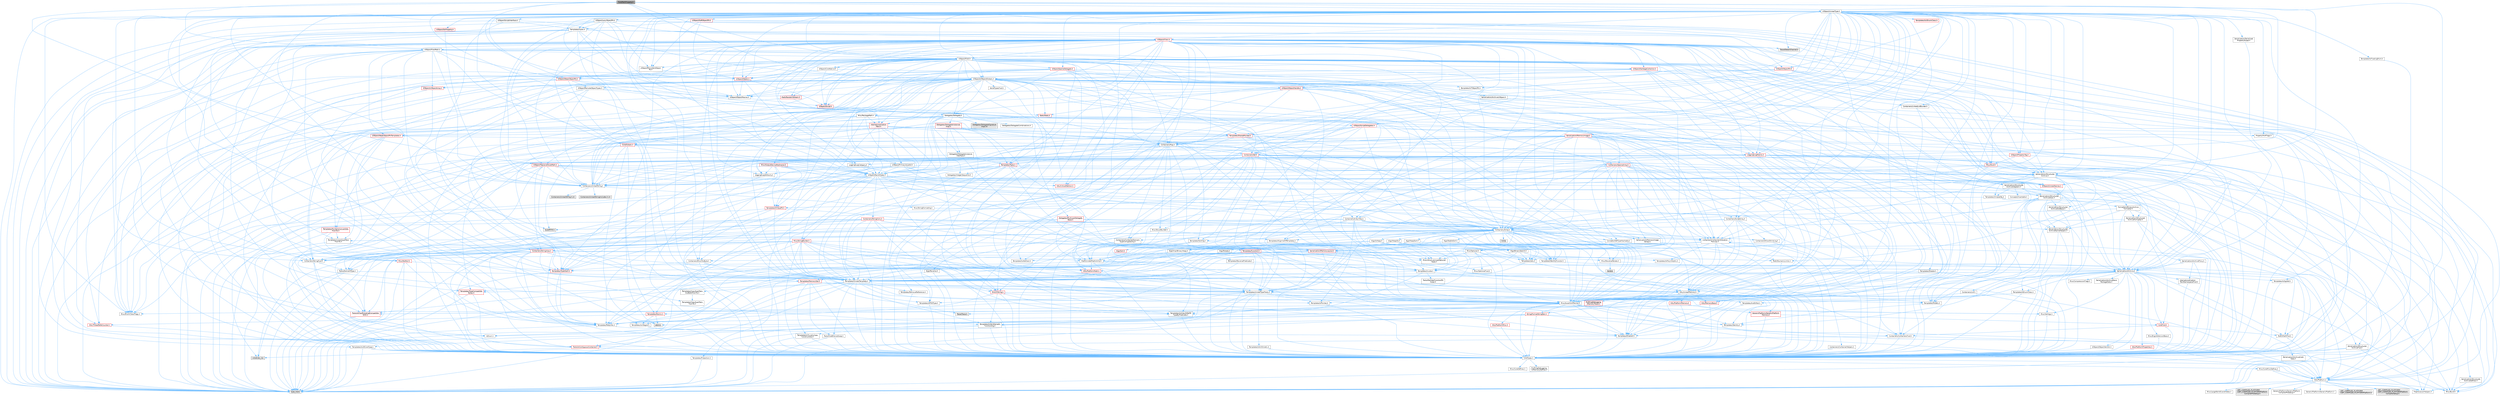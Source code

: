 digraph "FieldPathProperty.h"
{
 // INTERACTIVE_SVG=YES
 // LATEX_PDF_SIZE
  bgcolor="transparent";
  edge [fontname=Helvetica,fontsize=10,labelfontname=Helvetica,labelfontsize=10];
  node [fontname=Helvetica,fontsize=10,shape=box,height=0.2,width=0.4];
  Node1 [id="Node000001",label="FieldPathProperty.h",height=0.2,width=0.4,color="gray40", fillcolor="grey60", style="filled", fontcolor="black",tooltip=" "];
  Node1 -> Node2 [id="edge1_Node000001_Node000002",color="steelblue1",style="solid",tooltip=" "];
  Node2 [id="Node000002",label="Containers/Array.h",height=0.2,width=0.4,color="grey40", fillcolor="white", style="filled",URL="$df/dd0/Array_8h.html",tooltip=" "];
  Node2 -> Node3 [id="edge2_Node000002_Node000003",color="steelblue1",style="solid",tooltip=" "];
  Node3 [id="Node000003",label="CoreTypes.h",height=0.2,width=0.4,color="grey40", fillcolor="white", style="filled",URL="$dc/dec/CoreTypes_8h.html",tooltip=" "];
  Node3 -> Node4 [id="edge3_Node000003_Node000004",color="steelblue1",style="solid",tooltip=" "];
  Node4 [id="Node000004",label="HAL/Platform.h",height=0.2,width=0.4,color="grey40", fillcolor="white", style="filled",URL="$d9/dd0/Platform_8h.html",tooltip=" "];
  Node4 -> Node5 [id="edge4_Node000004_Node000005",color="steelblue1",style="solid",tooltip=" "];
  Node5 [id="Node000005",label="Misc/Build.h",height=0.2,width=0.4,color="grey40", fillcolor="white", style="filled",URL="$d3/dbb/Build_8h.html",tooltip=" "];
  Node4 -> Node6 [id="edge5_Node000004_Node000006",color="steelblue1",style="solid",tooltip=" "];
  Node6 [id="Node000006",label="Misc/LargeWorldCoordinates.h",height=0.2,width=0.4,color="grey40", fillcolor="white", style="filled",URL="$d2/dcb/LargeWorldCoordinates_8h.html",tooltip=" "];
  Node4 -> Node7 [id="edge6_Node000004_Node000007",color="steelblue1",style="solid",tooltip=" "];
  Node7 [id="Node000007",label="type_traits",height=0.2,width=0.4,color="grey60", fillcolor="#E0E0E0", style="filled",tooltip=" "];
  Node4 -> Node8 [id="edge7_Node000004_Node000008",color="steelblue1",style="solid",tooltip=" "];
  Node8 [id="Node000008",label="PreprocessorHelpers.h",height=0.2,width=0.4,color="grey40", fillcolor="white", style="filled",URL="$db/ddb/PreprocessorHelpers_8h.html",tooltip=" "];
  Node4 -> Node9 [id="edge8_Node000004_Node000009",color="steelblue1",style="solid",tooltip=" "];
  Node9 [id="Node000009",label="UBT_COMPILED_PLATFORM\l/UBT_COMPILED_PLATFORMPlatform\lCompilerPreSetup.h",height=0.2,width=0.4,color="grey60", fillcolor="#E0E0E0", style="filled",tooltip=" "];
  Node4 -> Node10 [id="edge9_Node000004_Node000010",color="steelblue1",style="solid",tooltip=" "];
  Node10 [id="Node000010",label="GenericPlatform/GenericPlatform\lCompilerPreSetup.h",height=0.2,width=0.4,color="grey40", fillcolor="white", style="filled",URL="$d9/dc8/GenericPlatformCompilerPreSetup_8h.html",tooltip=" "];
  Node4 -> Node11 [id="edge10_Node000004_Node000011",color="steelblue1",style="solid",tooltip=" "];
  Node11 [id="Node000011",label="GenericPlatform/GenericPlatform.h",height=0.2,width=0.4,color="grey40", fillcolor="white", style="filled",URL="$d6/d84/GenericPlatform_8h.html",tooltip=" "];
  Node4 -> Node12 [id="edge11_Node000004_Node000012",color="steelblue1",style="solid",tooltip=" "];
  Node12 [id="Node000012",label="UBT_COMPILED_PLATFORM\l/UBT_COMPILED_PLATFORMPlatform.h",height=0.2,width=0.4,color="grey60", fillcolor="#E0E0E0", style="filled",tooltip=" "];
  Node4 -> Node13 [id="edge12_Node000004_Node000013",color="steelblue1",style="solid",tooltip=" "];
  Node13 [id="Node000013",label="UBT_COMPILED_PLATFORM\l/UBT_COMPILED_PLATFORMPlatform\lCompilerSetup.h",height=0.2,width=0.4,color="grey60", fillcolor="#E0E0E0", style="filled",tooltip=" "];
  Node3 -> Node14 [id="edge13_Node000003_Node000014",color="steelblue1",style="solid",tooltip=" "];
  Node14 [id="Node000014",label="ProfilingDebugging\l/UMemoryDefines.h",height=0.2,width=0.4,color="grey40", fillcolor="white", style="filled",URL="$d2/da2/UMemoryDefines_8h.html",tooltip=" "];
  Node3 -> Node15 [id="edge14_Node000003_Node000015",color="steelblue1",style="solid",tooltip=" "];
  Node15 [id="Node000015",label="Misc/CoreMiscDefines.h",height=0.2,width=0.4,color="grey40", fillcolor="white", style="filled",URL="$da/d38/CoreMiscDefines_8h.html",tooltip=" "];
  Node15 -> Node4 [id="edge15_Node000015_Node000004",color="steelblue1",style="solid",tooltip=" "];
  Node15 -> Node8 [id="edge16_Node000015_Node000008",color="steelblue1",style="solid",tooltip=" "];
  Node3 -> Node16 [id="edge17_Node000003_Node000016",color="steelblue1",style="solid",tooltip=" "];
  Node16 [id="Node000016",label="Misc/CoreDefines.h",height=0.2,width=0.4,color="grey40", fillcolor="white", style="filled",URL="$d3/dd2/CoreDefines_8h.html",tooltip=" "];
  Node2 -> Node17 [id="edge18_Node000002_Node000017",color="steelblue1",style="solid",tooltip=" "];
  Node17 [id="Node000017",label="Misc/AssertionMacros.h",height=0.2,width=0.4,color="grey40", fillcolor="white", style="filled",URL="$d0/dfa/AssertionMacros_8h.html",tooltip=" "];
  Node17 -> Node3 [id="edge19_Node000017_Node000003",color="steelblue1",style="solid",tooltip=" "];
  Node17 -> Node4 [id="edge20_Node000017_Node000004",color="steelblue1",style="solid",tooltip=" "];
  Node17 -> Node18 [id="edge21_Node000017_Node000018",color="steelblue1",style="solid",tooltip=" "];
  Node18 [id="Node000018",label="HAL/PlatformMisc.h",height=0.2,width=0.4,color="red", fillcolor="#FFF0F0", style="filled",URL="$d0/df5/PlatformMisc_8h.html",tooltip=" "];
  Node18 -> Node3 [id="edge22_Node000018_Node000003",color="steelblue1",style="solid",tooltip=" "];
  Node17 -> Node8 [id="edge23_Node000017_Node000008",color="steelblue1",style="solid",tooltip=" "];
  Node17 -> Node54 [id="edge24_Node000017_Node000054",color="steelblue1",style="solid",tooltip=" "];
  Node54 [id="Node000054",label="Templates/EnableIf.h",height=0.2,width=0.4,color="grey40", fillcolor="white", style="filled",URL="$d7/d60/EnableIf_8h.html",tooltip=" "];
  Node54 -> Node3 [id="edge25_Node000054_Node000003",color="steelblue1",style="solid",tooltip=" "];
  Node17 -> Node55 [id="edge26_Node000017_Node000055",color="steelblue1",style="solid",tooltip=" "];
  Node55 [id="Node000055",label="Templates/IsArrayOrRefOf\lTypeByPredicate.h",height=0.2,width=0.4,color="grey40", fillcolor="white", style="filled",URL="$d6/da1/IsArrayOrRefOfTypeByPredicate_8h.html",tooltip=" "];
  Node55 -> Node3 [id="edge27_Node000055_Node000003",color="steelblue1",style="solid",tooltip=" "];
  Node17 -> Node56 [id="edge28_Node000017_Node000056",color="steelblue1",style="solid",tooltip=" "];
  Node56 [id="Node000056",label="Templates/IsValidVariadic\lFunctionArg.h",height=0.2,width=0.4,color="grey40", fillcolor="white", style="filled",URL="$d0/dc8/IsValidVariadicFunctionArg_8h.html",tooltip=" "];
  Node56 -> Node3 [id="edge29_Node000056_Node000003",color="steelblue1",style="solid",tooltip=" "];
  Node56 -> Node57 [id="edge30_Node000056_Node000057",color="steelblue1",style="solid",tooltip=" "];
  Node57 [id="Node000057",label="IsEnum.h",height=0.2,width=0.4,color="grey40", fillcolor="white", style="filled",URL="$d4/de5/IsEnum_8h.html",tooltip=" "];
  Node56 -> Node7 [id="edge31_Node000056_Node000007",color="steelblue1",style="solid",tooltip=" "];
  Node17 -> Node58 [id="edge32_Node000017_Node000058",color="steelblue1",style="solid",tooltip=" "];
  Node58 [id="Node000058",label="Traits/IsCharEncodingCompatible\lWith.h",height=0.2,width=0.4,color="red", fillcolor="#FFF0F0", style="filled",URL="$df/dd1/IsCharEncodingCompatibleWith_8h.html",tooltip=" "];
  Node58 -> Node7 [id="edge33_Node000058_Node000007",color="steelblue1",style="solid",tooltip=" "];
  Node17 -> Node60 [id="edge34_Node000017_Node000060",color="steelblue1",style="solid",tooltip=" "];
  Node60 [id="Node000060",label="Misc/VarArgs.h",height=0.2,width=0.4,color="grey40", fillcolor="white", style="filled",URL="$d5/d6f/VarArgs_8h.html",tooltip=" "];
  Node60 -> Node3 [id="edge35_Node000060_Node000003",color="steelblue1",style="solid",tooltip=" "];
  Node17 -> Node61 [id="edge36_Node000017_Node000061",color="steelblue1",style="solid",tooltip=" "];
  Node61 [id="Node000061",label="String/FormatStringSan.h",height=0.2,width=0.4,color="red", fillcolor="#FFF0F0", style="filled",URL="$d3/d8b/FormatStringSan_8h.html",tooltip=" "];
  Node61 -> Node7 [id="edge37_Node000061_Node000007",color="steelblue1",style="solid",tooltip=" "];
  Node61 -> Node3 [id="edge38_Node000061_Node000003",color="steelblue1",style="solid",tooltip=" "];
  Node61 -> Node62 [id="edge39_Node000061_Node000062",color="steelblue1",style="solid",tooltip=" "];
  Node62 [id="Node000062",label="Templates/Requires.h",height=0.2,width=0.4,color="grey40", fillcolor="white", style="filled",URL="$dc/d96/Requires_8h.html",tooltip=" "];
  Node62 -> Node54 [id="edge40_Node000062_Node000054",color="steelblue1",style="solid",tooltip=" "];
  Node62 -> Node7 [id="edge41_Node000062_Node000007",color="steelblue1",style="solid",tooltip=" "];
  Node61 -> Node63 [id="edge42_Node000061_Node000063",color="steelblue1",style="solid",tooltip=" "];
  Node63 [id="Node000063",label="Templates/Identity.h",height=0.2,width=0.4,color="grey40", fillcolor="white", style="filled",URL="$d0/dd5/Identity_8h.html",tooltip=" "];
  Node61 -> Node56 [id="edge43_Node000061_Node000056",color="steelblue1",style="solid",tooltip=" "];
  Node61 -> Node26 [id="edge44_Node000061_Node000026",color="steelblue1",style="solid",tooltip=" "];
  Node26 [id="Node000026",label="Containers/ContainersFwd.h",height=0.2,width=0.4,color="grey40", fillcolor="white", style="filled",URL="$d4/d0a/ContainersFwd_8h.html",tooltip=" "];
  Node26 -> Node4 [id="edge45_Node000026_Node000004",color="steelblue1",style="solid",tooltip=" "];
  Node26 -> Node3 [id="edge46_Node000026_Node000003",color="steelblue1",style="solid",tooltip=" "];
  Node26 -> Node23 [id="edge47_Node000026_Node000023",color="steelblue1",style="solid",tooltip=" "];
  Node23 [id="Node000023",label="Traits/IsContiguousContainer.h",height=0.2,width=0.4,color="red", fillcolor="#FFF0F0", style="filled",URL="$d5/d3c/IsContiguousContainer_8h.html",tooltip=" "];
  Node23 -> Node3 [id="edge48_Node000023_Node000003",color="steelblue1",style="solid",tooltip=" "];
  Node23 -> Node22 [id="edge49_Node000023_Node000022",color="steelblue1",style="solid",tooltip=" "];
  Node22 [id="Node000022",label="initializer_list",height=0.2,width=0.4,color="grey60", fillcolor="#E0E0E0", style="filled",tooltip=" "];
  Node17 -> Node67 [id="edge50_Node000017_Node000067",color="steelblue1",style="solid",tooltip=" "];
  Node67 [id="Node000067",label="atomic",height=0.2,width=0.4,color="grey60", fillcolor="#E0E0E0", style="filled",tooltip=" "];
  Node2 -> Node68 [id="edge51_Node000002_Node000068",color="steelblue1",style="solid",tooltip=" "];
  Node68 [id="Node000068",label="Misc/IntrusiveUnsetOptional\lState.h",height=0.2,width=0.4,color="grey40", fillcolor="white", style="filled",URL="$d2/d0a/IntrusiveUnsetOptionalState_8h.html",tooltip=" "];
  Node68 -> Node69 [id="edge52_Node000068_Node000069",color="steelblue1",style="solid",tooltip=" "];
  Node69 [id="Node000069",label="Misc/OptionalFwd.h",height=0.2,width=0.4,color="grey40", fillcolor="white", style="filled",URL="$dc/d50/OptionalFwd_8h.html",tooltip=" "];
  Node2 -> Node70 [id="edge53_Node000002_Node000070",color="steelblue1",style="solid",tooltip=" "];
  Node70 [id="Node000070",label="Misc/ReverseIterate.h",height=0.2,width=0.4,color="grey40", fillcolor="white", style="filled",URL="$db/de3/ReverseIterate_8h.html",tooltip=" "];
  Node70 -> Node4 [id="edge54_Node000070_Node000004",color="steelblue1",style="solid",tooltip=" "];
  Node70 -> Node71 [id="edge55_Node000070_Node000071",color="steelblue1",style="solid",tooltip=" "];
  Node71 [id="Node000071",label="iterator",height=0.2,width=0.4,color="grey60", fillcolor="#E0E0E0", style="filled",tooltip=" "];
  Node2 -> Node72 [id="edge56_Node000002_Node000072",color="steelblue1",style="solid",tooltip=" "];
  Node72 [id="Node000072",label="HAL/UnrealMemory.h",height=0.2,width=0.4,color="grey40", fillcolor="white", style="filled",URL="$d9/d96/UnrealMemory_8h.html",tooltip=" "];
  Node72 -> Node3 [id="edge57_Node000072_Node000003",color="steelblue1",style="solid",tooltip=" "];
  Node72 -> Node73 [id="edge58_Node000072_Node000073",color="steelblue1",style="solid",tooltip=" "];
  Node73 [id="Node000073",label="GenericPlatform/GenericPlatform\lMemory.h",height=0.2,width=0.4,color="red", fillcolor="#FFF0F0", style="filled",URL="$dd/d22/GenericPlatformMemory_8h.html",tooltip=" "];
  Node73 -> Node25 [id="edge59_Node000073_Node000025",color="steelblue1",style="solid",tooltip=" "];
  Node25 [id="Node000025",label="CoreFwd.h",height=0.2,width=0.4,color="red", fillcolor="#FFF0F0", style="filled",URL="$d1/d1e/CoreFwd_8h.html",tooltip=" "];
  Node25 -> Node3 [id="edge60_Node000025_Node000003",color="steelblue1",style="solid",tooltip=" "];
  Node25 -> Node26 [id="edge61_Node000025_Node000026",color="steelblue1",style="solid",tooltip=" "];
  Node25 -> Node27 [id="edge62_Node000025_Node000027",color="steelblue1",style="solid",tooltip=" "];
  Node27 [id="Node000027",label="Math/MathFwd.h",height=0.2,width=0.4,color="grey40", fillcolor="white", style="filled",URL="$d2/d10/MathFwd_8h.html",tooltip=" "];
  Node27 -> Node4 [id="edge63_Node000027_Node000004",color="steelblue1",style="solid",tooltip=" "];
  Node73 -> Node3 [id="edge64_Node000073_Node000003",color="steelblue1",style="solid",tooltip=" "];
  Node72 -> Node76 [id="edge65_Node000072_Node000076",color="steelblue1",style="solid",tooltip=" "];
  Node76 [id="Node000076",label="HAL/MemoryBase.h",height=0.2,width=0.4,color="red", fillcolor="#FFF0F0", style="filled",URL="$d6/d9f/MemoryBase_8h.html",tooltip=" "];
  Node76 -> Node3 [id="edge66_Node000076_Node000003",color="steelblue1",style="solid",tooltip=" "];
  Node76 -> Node80 [id="edge67_Node000076_Node000080",color="steelblue1",style="solid",tooltip=" "];
  Node80 [id="Node000080",label="Templates/Atomic.h",height=0.2,width=0.4,color="red", fillcolor="#FFF0F0", style="filled",URL="$d3/d91/Atomic_8h.html",tooltip=" "];
  Node80 -> Node81 [id="edge68_Node000080_Node000081",color="steelblue1",style="solid",tooltip=" "];
  Node81 [id="Node000081",label="HAL/ThreadSafeCounter.h",height=0.2,width=0.4,color="red", fillcolor="#FFF0F0", style="filled",URL="$dc/dc9/ThreadSafeCounter_8h.html",tooltip=" "];
  Node81 -> Node3 [id="edge69_Node000081_Node000003",color="steelblue1",style="solid",tooltip=" "];
  Node80 -> Node83 [id="edge70_Node000080_Node000083",color="steelblue1",style="solid",tooltip=" "];
  Node83 [id="Node000083",label="Templates/IsIntegral.h",height=0.2,width=0.4,color="grey40", fillcolor="white", style="filled",URL="$da/d64/IsIntegral_8h.html",tooltip=" "];
  Node83 -> Node3 [id="edge71_Node000083_Node000003",color="steelblue1",style="solid",tooltip=" "];
  Node80 -> Node67 [id="edge72_Node000080_Node000067",color="steelblue1",style="solid",tooltip=" "];
  Node72 -> Node89 [id="edge73_Node000072_Node000089",color="steelblue1",style="solid",tooltip=" "];
  Node89 [id="Node000089",label="HAL/PlatformMemory.h",height=0.2,width=0.4,color="red", fillcolor="#FFF0F0", style="filled",URL="$de/d68/PlatformMemory_8h.html",tooltip=" "];
  Node89 -> Node3 [id="edge74_Node000089_Node000003",color="steelblue1",style="solid",tooltip=" "];
  Node89 -> Node73 [id="edge75_Node000089_Node000073",color="steelblue1",style="solid",tooltip=" "];
  Node72 -> Node91 [id="edge76_Node000072_Node000091",color="steelblue1",style="solid",tooltip=" "];
  Node91 [id="Node000091",label="ProfilingDebugging\l/MemoryTrace.h",height=0.2,width=0.4,color="red", fillcolor="#FFF0F0", style="filled",URL="$da/dd7/MemoryTrace_8h.html",tooltip=" "];
  Node91 -> Node4 [id="edge77_Node000091_Node000004",color="steelblue1",style="solid",tooltip=" "];
  Node91 -> Node42 [id="edge78_Node000091_Node000042",color="steelblue1",style="solid",tooltip=" "];
  Node42 [id="Node000042",label="Misc/EnumClassFlags.h",height=0.2,width=0.4,color="grey40", fillcolor="white", style="filled",URL="$d8/de7/EnumClassFlags_8h.html",tooltip=" "];
  Node91 -> Node53 [id="edge79_Node000091_Node000053",color="steelblue1",style="solid",tooltip=" "];
  Node53 [id="Node000053",label="Trace/Trace.h",height=0.2,width=0.4,color="grey60", fillcolor="#E0E0E0", style="filled",tooltip=" "];
  Node72 -> Node92 [id="edge80_Node000072_Node000092",color="steelblue1",style="solid",tooltip=" "];
  Node92 [id="Node000092",label="Templates/IsPointer.h",height=0.2,width=0.4,color="grey40", fillcolor="white", style="filled",URL="$d7/d05/IsPointer_8h.html",tooltip=" "];
  Node92 -> Node3 [id="edge81_Node000092_Node000003",color="steelblue1",style="solid",tooltip=" "];
  Node2 -> Node93 [id="edge82_Node000002_Node000093",color="steelblue1",style="solid",tooltip=" "];
  Node93 [id="Node000093",label="Templates/UnrealTypeTraits.h",height=0.2,width=0.4,color="grey40", fillcolor="white", style="filled",URL="$d2/d2d/UnrealTypeTraits_8h.html",tooltip=" "];
  Node93 -> Node3 [id="edge83_Node000093_Node000003",color="steelblue1",style="solid",tooltip=" "];
  Node93 -> Node92 [id="edge84_Node000093_Node000092",color="steelblue1",style="solid",tooltip=" "];
  Node93 -> Node17 [id="edge85_Node000093_Node000017",color="steelblue1",style="solid",tooltip=" "];
  Node93 -> Node85 [id="edge86_Node000093_Node000085",color="steelblue1",style="solid",tooltip=" "];
  Node85 [id="Node000085",label="Templates/AndOrNot.h",height=0.2,width=0.4,color="grey40", fillcolor="white", style="filled",URL="$db/d0a/AndOrNot_8h.html",tooltip=" "];
  Node85 -> Node3 [id="edge87_Node000085_Node000003",color="steelblue1",style="solid",tooltip=" "];
  Node93 -> Node54 [id="edge88_Node000093_Node000054",color="steelblue1",style="solid",tooltip=" "];
  Node93 -> Node94 [id="edge89_Node000093_Node000094",color="steelblue1",style="solid",tooltip=" "];
  Node94 [id="Node000094",label="Templates/IsArithmetic.h",height=0.2,width=0.4,color="grey40", fillcolor="white", style="filled",URL="$d2/d5d/IsArithmetic_8h.html",tooltip=" "];
  Node94 -> Node3 [id="edge90_Node000094_Node000003",color="steelblue1",style="solid",tooltip=" "];
  Node93 -> Node57 [id="edge91_Node000093_Node000057",color="steelblue1",style="solid",tooltip=" "];
  Node93 -> Node95 [id="edge92_Node000093_Node000095",color="steelblue1",style="solid",tooltip=" "];
  Node95 [id="Node000095",label="Templates/Models.h",height=0.2,width=0.4,color="grey40", fillcolor="white", style="filled",URL="$d3/d0c/Models_8h.html",tooltip=" "];
  Node95 -> Node63 [id="edge93_Node000095_Node000063",color="steelblue1",style="solid",tooltip=" "];
  Node93 -> Node96 [id="edge94_Node000093_Node000096",color="steelblue1",style="solid",tooltip=" "];
  Node96 [id="Node000096",label="Templates/IsPODType.h",height=0.2,width=0.4,color="grey40", fillcolor="white", style="filled",URL="$d7/db1/IsPODType_8h.html",tooltip=" "];
  Node96 -> Node3 [id="edge95_Node000096_Node000003",color="steelblue1",style="solid",tooltip=" "];
  Node93 -> Node97 [id="edge96_Node000093_Node000097",color="steelblue1",style="solid",tooltip=" "];
  Node97 [id="Node000097",label="Templates/IsUECoreType.h",height=0.2,width=0.4,color="grey40", fillcolor="white", style="filled",URL="$d1/db8/IsUECoreType_8h.html",tooltip=" "];
  Node97 -> Node3 [id="edge97_Node000097_Node000003",color="steelblue1",style="solid",tooltip=" "];
  Node97 -> Node7 [id="edge98_Node000097_Node000007",color="steelblue1",style="solid",tooltip=" "];
  Node93 -> Node86 [id="edge99_Node000093_Node000086",color="steelblue1",style="solid",tooltip=" "];
  Node86 [id="Node000086",label="Templates/IsTriviallyCopy\lConstructible.h",height=0.2,width=0.4,color="grey40", fillcolor="white", style="filled",URL="$d3/d78/IsTriviallyCopyConstructible_8h.html",tooltip=" "];
  Node86 -> Node3 [id="edge100_Node000086_Node000003",color="steelblue1",style="solid",tooltip=" "];
  Node86 -> Node7 [id="edge101_Node000086_Node000007",color="steelblue1",style="solid",tooltip=" "];
  Node2 -> Node98 [id="edge102_Node000002_Node000098",color="steelblue1",style="solid",tooltip=" "];
  Node98 [id="Node000098",label="Templates/UnrealTemplate.h",height=0.2,width=0.4,color="grey40", fillcolor="white", style="filled",URL="$d4/d24/UnrealTemplate_8h.html",tooltip=" "];
  Node98 -> Node3 [id="edge103_Node000098_Node000003",color="steelblue1",style="solid",tooltip=" "];
  Node98 -> Node92 [id="edge104_Node000098_Node000092",color="steelblue1",style="solid",tooltip=" "];
  Node98 -> Node72 [id="edge105_Node000098_Node000072",color="steelblue1",style="solid",tooltip=" "];
  Node98 -> Node99 [id="edge106_Node000098_Node000099",color="steelblue1",style="solid",tooltip=" "];
  Node99 [id="Node000099",label="Templates/CopyQualifiers\lAndRefsFromTo.h",height=0.2,width=0.4,color="grey40", fillcolor="white", style="filled",URL="$d3/db3/CopyQualifiersAndRefsFromTo_8h.html",tooltip=" "];
  Node99 -> Node100 [id="edge107_Node000099_Node000100",color="steelblue1",style="solid",tooltip=" "];
  Node100 [id="Node000100",label="Templates/CopyQualifiers\lFromTo.h",height=0.2,width=0.4,color="grey40", fillcolor="white", style="filled",URL="$d5/db4/CopyQualifiersFromTo_8h.html",tooltip=" "];
  Node98 -> Node93 [id="edge108_Node000098_Node000093",color="steelblue1",style="solid",tooltip=" "];
  Node98 -> Node101 [id="edge109_Node000098_Node000101",color="steelblue1",style="solid",tooltip=" "];
  Node101 [id="Node000101",label="Templates/RemoveReference.h",height=0.2,width=0.4,color="grey40", fillcolor="white", style="filled",URL="$da/dbe/RemoveReference_8h.html",tooltip=" "];
  Node101 -> Node3 [id="edge110_Node000101_Node000003",color="steelblue1",style="solid",tooltip=" "];
  Node98 -> Node62 [id="edge111_Node000098_Node000062",color="steelblue1",style="solid",tooltip=" "];
  Node98 -> Node102 [id="edge112_Node000098_Node000102",color="steelblue1",style="solid",tooltip=" "];
  Node102 [id="Node000102",label="Templates/TypeCompatible\lBytes.h",height=0.2,width=0.4,color="red", fillcolor="#FFF0F0", style="filled",URL="$df/d0a/TypeCompatibleBytes_8h.html",tooltip=" "];
  Node102 -> Node3 [id="edge113_Node000102_Node000003",color="steelblue1",style="solid",tooltip=" "];
  Node102 -> Node7 [id="edge114_Node000102_Node000007",color="steelblue1",style="solid",tooltip=" "];
  Node98 -> Node63 [id="edge115_Node000098_Node000063",color="steelblue1",style="solid",tooltip=" "];
  Node98 -> Node23 [id="edge116_Node000098_Node000023",color="steelblue1",style="solid",tooltip=" "];
  Node98 -> Node103 [id="edge117_Node000098_Node000103",color="steelblue1",style="solid",tooltip=" "];
  Node103 [id="Node000103",label="Traits/UseBitwiseSwap.h",height=0.2,width=0.4,color="grey40", fillcolor="white", style="filled",URL="$db/df3/UseBitwiseSwap_8h.html",tooltip=" "];
  Node103 -> Node3 [id="edge118_Node000103_Node000003",color="steelblue1",style="solid",tooltip=" "];
  Node103 -> Node7 [id="edge119_Node000103_Node000007",color="steelblue1",style="solid",tooltip=" "];
  Node98 -> Node7 [id="edge120_Node000098_Node000007",color="steelblue1",style="solid",tooltip=" "];
  Node2 -> Node104 [id="edge121_Node000002_Node000104",color="steelblue1",style="solid",tooltip=" "];
  Node104 [id="Node000104",label="Containers/AllowShrinking.h",height=0.2,width=0.4,color="grey40", fillcolor="white", style="filled",URL="$d7/d1a/AllowShrinking_8h.html",tooltip=" "];
  Node104 -> Node3 [id="edge122_Node000104_Node000003",color="steelblue1",style="solid",tooltip=" "];
  Node2 -> Node105 [id="edge123_Node000002_Node000105",color="steelblue1",style="solid",tooltip=" "];
  Node105 [id="Node000105",label="Containers/ContainerAllocation\lPolicies.h",height=0.2,width=0.4,color="grey40", fillcolor="white", style="filled",URL="$d7/dff/ContainerAllocationPolicies_8h.html",tooltip=" "];
  Node105 -> Node3 [id="edge124_Node000105_Node000003",color="steelblue1",style="solid",tooltip=" "];
  Node105 -> Node106 [id="edge125_Node000105_Node000106",color="steelblue1",style="solid",tooltip=" "];
  Node106 [id="Node000106",label="Containers/ContainerHelpers.h",height=0.2,width=0.4,color="grey40", fillcolor="white", style="filled",URL="$d7/d33/ContainerHelpers_8h.html",tooltip=" "];
  Node106 -> Node3 [id="edge126_Node000106_Node000003",color="steelblue1",style="solid",tooltip=" "];
  Node105 -> Node105 [id="edge127_Node000105_Node000105",color="steelblue1",style="solid",tooltip=" "];
  Node105 -> Node107 [id="edge128_Node000105_Node000107",color="steelblue1",style="solid",tooltip=" "];
  Node107 [id="Node000107",label="HAL/PlatformMath.h",height=0.2,width=0.4,color="red", fillcolor="#FFF0F0", style="filled",URL="$dc/d53/PlatformMath_8h.html",tooltip=" "];
  Node107 -> Node3 [id="edge129_Node000107_Node000003",color="steelblue1",style="solid",tooltip=" "];
  Node105 -> Node72 [id="edge130_Node000105_Node000072",color="steelblue1",style="solid",tooltip=" "];
  Node105 -> Node40 [id="edge131_Node000105_Node000040",color="steelblue1",style="solid",tooltip=" "];
  Node40 [id="Node000040",label="Math/NumericLimits.h",height=0.2,width=0.4,color="grey40", fillcolor="white", style="filled",URL="$df/d1b/NumericLimits_8h.html",tooltip=" "];
  Node40 -> Node3 [id="edge132_Node000040_Node000003",color="steelblue1",style="solid",tooltip=" "];
  Node105 -> Node17 [id="edge133_Node000105_Node000017",color="steelblue1",style="solid",tooltip=" "];
  Node105 -> Node115 [id="edge134_Node000105_Node000115",color="steelblue1",style="solid",tooltip=" "];
  Node115 [id="Node000115",label="Templates/IsPolymorphic.h",height=0.2,width=0.4,color="grey40", fillcolor="white", style="filled",URL="$dc/d20/IsPolymorphic_8h.html",tooltip=" "];
  Node105 -> Node116 [id="edge135_Node000105_Node000116",color="steelblue1",style="solid",tooltip=" "];
  Node116 [id="Node000116",label="Templates/MemoryOps.h",height=0.2,width=0.4,color="red", fillcolor="#FFF0F0", style="filled",URL="$db/dea/MemoryOps_8h.html",tooltip=" "];
  Node116 -> Node3 [id="edge136_Node000116_Node000003",color="steelblue1",style="solid",tooltip=" "];
  Node116 -> Node72 [id="edge137_Node000116_Node000072",color="steelblue1",style="solid",tooltip=" "];
  Node116 -> Node86 [id="edge138_Node000116_Node000086",color="steelblue1",style="solid",tooltip=" "];
  Node116 -> Node62 [id="edge139_Node000116_Node000062",color="steelblue1",style="solid",tooltip=" "];
  Node116 -> Node93 [id="edge140_Node000116_Node000093",color="steelblue1",style="solid",tooltip=" "];
  Node116 -> Node103 [id="edge141_Node000116_Node000103",color="steelblue1",style="solid",tooltip=" "];
  Node116 -> Node7 [id="edge142_Node000116_Node000007",color="steelblue1",style="solid",tooltip=" "];
  Node105 -> Node102 [id="edge143_Node000105_Node000102",color="steelblue1",style="solid",tooltip=" "];
  Node105 -> Node7 [id="edge144_Node000105_Node000007",color="steelblue1",style="solid",tooltip=" "];
  Node2 -> Node117 [id="edge145_Node000002_Node000117",color="steelblue1",style="solid",tooltip=" "];
  Node117 [id="Node000117",label="Containers/ContainerElement\lTypeCompatibility.h",height=0.2,width=0.4,color="grey40", fillcolor="white", style="filled",URL="$df/ddf/ContainerElementTypeCompatibility_8h.html",tooltip=" "];
  Node117 -> Node3 [id="edge146_Node000117_Node000003",color="steelblue1",style="solid",tooltip=" "];
  Node117 -> Node93 [id="edge147_Node000117_Node000093",color="steelblue1",style="solid",tooltip=" "];
  Node2 -> Node118 [id="edge148_Node000002_Node000118",color="steelblue1",style="solid",tooltip=" "];
  Node118 [id="Node000118",label="Serialization/Archive.h",height=0.2,width=0.4,color="grey40", fillcolor="white", style="filled",URL="$d7/d3b/Archive_8h.html",tooltip=" "];
  Node118 -> Node25 [id="edge149_Node000118_Node000025",color="steelblue1",style="solid",tooltip=" "];
  Node118 -> Node3 [id="edge150_Node000118_Node000003",color="steelblue1",style="solid",tooltip=" "];
  Node118 -> Node119 [id="edge151_Node000118_Node000119",color="steelblue1",style="solid",tooltip=" "];
  Node119 [id="Node000119",label="HAL/PlatformProperties.h",height=0.2,width=0.4,color="red", fillcolor="#FFF0F0", style="filled",URL="$d9/db0/PlatformProperties_8h.html",tooltip=" "];
  Node119 -> Node3 [id="edge152_Node000119_Node000003",color="steelblue1",style="solid",tooltip=" "];
  Node118 -> Node122 [id="edge153_Node000118_Node000122",color="steelblue1",style="solid",tooltip=" "];
  Node122 [id="Node000122",label="Internationalization\l/TextNamespaceFwd.h",height=0.2,width=0.4,color="grey40", fillcolor="white", style="filled",URL="$d8/d97/TextNamespaceFwd_8h.html",tooltip=" "];
  Node122 -> Node3 [id="edge154_Node000122_Node000003",color="steelblue1",style="solid",tooltip=" "];
  Node118 -> Node27 [id="edge155_Node000118_Node000027",color="steelblue1",style="solid",tooltip=" "];
  Node118 -> Node17 [id="edge156_Node000118_Node000017",color="steelblue1",style="solid",tooltip=" "];
  Node118 -> Node5 [id="edge157_Node000118_Node000005",color="steelblue1",style="solid",tooltip=" "];
  Node118 -> Node41 [id="edge158_Node000118_Node000041",color="steelblue1",style="solid",tooltip=" "];
  Node41 [id="Node000041",label="Misc/CompressionFlags.h",height=0.2,width=0.4,color="grey40", fillcolor="white", style="filled",URL="$d9/d76/CompressionFlags_8h.html",tooltip=" "];
  Node118 -> Node123 [id="edge159_Node000118_Node000123",color="steelblue1",style="solid",tooltip=" "];
  Node123 [id="Node000123",label="Misc/EngineVersionBase.h",height=0.2,width=0.4,color="grey40", fillcolor="white", style="filled",URL="$d5/d2b/EngineVersionBase_8h.html",tooltip=" "];
  Node123 -> Node3 [id="edge160_Node000123_Node000003",color="steelblue1",style="solid",tooltip=" "];
  Node118 -> Node60 [id="edge161_Node000118_Node000060",color="steelblue1",style="solid",tooltip=" "];
  Node118 -> Node124 [id="edge162_Node000118_Node000124",color="steelblue1",style="solid",tooltip=" "];
  Node124 [id="Node000124",label="Serialization/ArchiveCook\lData.h",height=0.2,width=0.4,color="grey40", fillcolor="white", style="filled",URL="$dc/db6/ArchiveCookData_8h.html",tooltip=" "];
  Node124 -> Node4 [id="edge163_Node000124_Node000004",color="steelblue1",style="solid",tooltip=" "];
  Node118 -> Node125 [id="edge164_Node000118_Node000125",color="steelblue1",style="solid",tooltip=" "];
  Node125 [id="Node000125",label="Serialization/ArchiveSave\lPackageData.h",height=0.2,width=0.4,color="grey40", fillcolor="white", style="filled",URL="$d1/d37/ArchiveSavePackageData_8h.html",tooltip=" "];
  Node118 -> Node54 [id="edge165_Node000118_Node000054",color="steelblue1",style="solid",tooltip=" "];
  Node118 -> Node55 [id="edge166_Node000118_Node000055",color="steelblue1",style="solid",tooltip=" "];
  Node118 -> Node126 [id="edge167_Node000118_Node000126",color="steelblue1",style="solid",tooltip=" "];
  Node126 [id="Node000126",label="Templates/IsEnumClass.h",height=0.2,width=0.4,color="grey40", fillcolor="white", style="filled",URL="$d7/d15/IsEnumClass_8h.html",tooltip=" "];
  Node126 -> Node3 [id="edge168_Node000126_Node000003",color="steelblue1",style="solid",tooltip=" "];
  Node126 -> Node85 [id="edge169_Node000126_Node000085",color="steelblue1",style="solid",tooltip=" "];
  Node118 -> Node112 [id="edge170_Node000118_Node000112",color="steelblue1",style="solid",tooltip=" "];
  Node112 [id="Node000112",label="Templates/IsSigned.h",height=0.2,width=0.4,color="grey40", fillcolor="white", style="filled",URL="$d8/dd8/IsSigned_8h.html",tooltip=" "];
  Node112 -> Node3 [id="edge171_Node000112_Node000003",color="steelblue1",style="solid",tooltip=" "];
  Node118 -> Node56 [id="edge172_Node000118_Node000056",color="steelblue1",style="solid",tooltip=" "];
  Node118 -> Node98 [id="edge173_Node000118_Node000098",color="steelblue1",style="solid",tooltip=" "];
  Node118 -> Node58 [id="edge174_Node000118_Node000058",color="steelblue1",style="solid",tooltip=" "];
  Node118 -> Node127 [id="edge175_Node000118_Node000127",color="steelblue1",style="solid",tooltip=" "];
  Node127 [id="Node000127",label="UObject/ObjectVersion.h",height=0.2,width=0.4,color="grey40", fillcolor="white", style="filled",URL="$da/d63/ObjectVersion_8h.html",tooltip=" "];
  Node127 -> Node3 [id="edge176_Node000127_Node000003",color="steelblue1",style="solid",tooltip=" "];
  Node2 -> Node128 [id="edge177_Node000002_Node000128",color="steelblue1",style="solid",tooltip=" "];
  Node128 [id="Node000128",label="Serialization/MemoryImage\lWriter.h",height=0.2,width=0.4,color="grey40", fillcolor="white", style="filled",URL="$d0/d08/MemoryImageWriter_8h.html",tooltip=" "];
  Node128 -> Node3 [id="edge178_Node000128_Node000003",color="steelblue1",style="solid",tooltip=" "];
  Node128 -> Node129 [id="edge179_Node000128_Node000129",color="steelblue1",style="solid",tooltip=" "];
  Node129 [id="Node000129",label="Serialization/MemoryLayout.h",height=0.2,width=0.4,color="red", fillcolor="#FFF0F0", style="filled",URL="$d7/d66/MemoryLayout_8h.html",tooltip=" "];
  Node129 -> Node132 [id="edge180_Node000129_Node000132",color="steelblue1",style="solid",tooltip=" "];
  Node132 [id="Node000132",label="Containers/EnumAsByte.h",height=0.2,width=0.4,color="grey40", fillcolor="white", style="filled",URL="$d6/d9a/EnumAsByte_8h.html",tooltip=" "];
  Node132 -> Node3 [id="edge181_Node000132_Node000003",color="steelblue1",style="solid",tooltip=" "];
  Node132 -> Node96 [id="edge182_Node000132_Node000096",color="steelblue1",style="solid",tooltip=" "];
  Node132 -> Node133 [id="edge183_Node000132_Node000133",color="steelblue1",style="solid",tooltip=" "];
  Node133 [id="Node000133",label="Templates/TypeHash.h",height=0.2,width=0.4,color="red", fillcolor="#FFF0F0", style="filled",URL="$d1/d62/TypeHash_8h.html",tooltip=" "];
  Node133 -> Node3 [id="edge184_Node000133_Node000003",color="steelblue1",style="solid",tooltip=" "];
  Node133 -> Node62 [id="edge185_Node000133_Node000062",color="steelblue1",style="solid",tooltip=" "];
  Node133 -> Node7 [id="edge186_Node000133_Node000007",color="steelblue1",style="solid",tooltip=" "];
  Node129 -> Node20 [id="edge187_Node000129_Node000020",color="steelblue1",style="solid",tooltip=" "];
  Node20 [id="Node000020",label="Containers/StringFwd.h",height=0.2,width=0.4,color="grey40", fillcolor="white", style="filled",URL="$df/d37/StringFwd_8h.html",tooltip=" "];
  Node20 -> Node3 [id="edge188_Node000020_Node000003",color="steelblue1",style="solid",tooltip=" "];
  Node20 -> Node21 [id="edge189_Node000020_Node000021",color="steelblue1",style="solid",tooltip=" "];
  Node21 [id="Node000021",label="Traits/ElementType.h",height=0.2,width=0.4,color="grey40", fillcolor="white", style="filled",URL="$d5/d4f/ElementType_8h.html",tooltip=" "];
  Node21 -> Node4 [id="edge190_Node000021_Node000004",color="steelblue1",style="solid",tooltip=" "];
  Node21 -> Node22 [id="edge191_Node000021_Node000022",color="steelblue1",style="solid",tooltip=" "];
  Node21 -> Node7 [id="edge192_Node000021_Node000007",color="steelblue1",style="solid",tooltip=" "];
  Node20 -> Node23 [id="edge193_Node000020_Node000023",color="steelblue1",style="solid",tooltip=" "];
  Node129 -> Node72 [id="edge194_Node000129_Node000072",color="steelblue1",style="solid",tooltip=" "];
  Node129 -> Node54 [id="edge195_Node000129_Node000054",color="steelblue1",style="solid",tooltip=" "];
  Node129 -> Node141 [id="edge196_Node000129_Node000141",color="steelblue1",style="solid",tooltip=" "];
  Node141 [id="Node000141",label="Templates/IsAbstract.h",height=0.2,width=0.4,color="grey40", fillcolor="white", style="filled",URL="$d8/db7/IsAbstract_8h.html",tooltip=" "];
  Node129 -> Node115 [id="edge197_Node000129_Node000115",color="steelblue1",style="solid",tooltip=" "];
  Node129 -> Node95 [id="edge198_Node000129_Node000095",color="steelblue1",style="solid",tooltip=" "];
  Node129 -> Node98 [id="edge199_Node000129_Node000098",color="steelblue1",style="solid",tooltip=" "];
  Node2 -> Node142 [id="edge200_Node000002_Node000142",color="steelblue1",style="solid",tooltip=" "];
  Node142 [id="Node000142",label="Algo/Heapify.h",height=0.2,width=0.4,color="grey40", fillcolor="white", style="filled",URL="$d0/d2a/Heapify_8h.html",tooltip=" "];
  Node142 -> Node143 [id="edge201_Node000142_Node000143",color="steelblue1",style="solid",tooltip=" "];
  Node143 [id="Node000143",label="Algo/Impl/BinaryHeap.h",height=0.2,width=0.4,color="grey40", fillcolor="white", style="filled",URL="$d7/da3/Algo_2Impl_2BinaryHeap_8h.html",tooltip=" "];
  Node143 -> Node144 [id="edge202_Node000143_Node000144",color="steelblue1",style="solid",tooltip=" "];
  Node144 [id="Node000144",label="Templates/Invoke.h",height=0.2,width=0.4,color="grey40", fillcolor="white", style="filled",URL="$d7/deb/Invoke_8h.html",tooltip=" "];
  Node144 -> Node3 [id="edge203_Node000144_Node000003",color="steelblue1",style="solid",tooltip=" "];
  Node144 -> Node145 [id="edge204_Node000144_Node000145",color="steelblue1",style="solid",tooltip=" "];
  Node145 [id="Node000145",label="Traits/MemberFunctionPtr\lOuter.h",height=0.2,width=0.4,color="grey40", fillcolor="white", style="filled",URL="$db/da7/MemberFunctionPtrOuter_8h.html",tooltip=" "];
  Node144 -> Node98 [id="edge205_Node000144_Node000098",color="steelblue1",style="solid",tooltip=" "];
  Node144 -> Node7 [id="edge206_Node000144_Node000007",color="steelblue1",style="solid",tooltip=" "];
  Node143 -> Node146 [id="edge207_Node000143_Node000146",color="steelblue1",style="solid",tooltip=" "];
  Node146 [id="Node000146",label="Templates/Projection.h",height=0.2,width=0.4,color="grey40", fillcolor="white", style="filled",URL="$d7/df0/Projection_8h.html",tooltip=" "];
  Node146 -> Node7 [id="edge208_Node000146_Node000007",color="steelblue1",style="solid",tooltip=" "];
  Node143 -> Node147 [id="edge209_Node000143_Node000147",color="steelblue1",style="solid",tooltip=" "];
  Node147 [id="Node000147",label="Templates/ReversePredicate.h",height=0.2,width=0.4,color="grey40", fillcolor="white", style="filled",URL="$d8/d28/ReversePredicate_8h.html",tooltip=" "];
  Node147 -> Node144 [id="edge210_Node000147_Node000144",color="steelblue1",style="solid",tooltip=" "];
  Node147 -> Node98 [id="edge211_Node000147_Node000098",color="steelblue1",style="solid",tooltip=" "];
  Node143 -> Node7 [id="edge212_Node000143_Node000007",color="steelblue1",style="solid",tooltip=" "];
  Node142 -> Node148 [id="edge213_Node000142_Node000148",color="steelblue1",style="solid",tooltip=" "];
  Node148 [id="Node000148",label="Templates/IdentityFunctor.h",height=0.2,width=0.4,color="grey40", fillcolor="white", style="filled",URL="$d7/d2e/IdentityFunctor_8h.html",tooltip=" "];
  Node148 -> Node4 [id="edge214_Node000148_Node000004",color="steelblue1",style="solid",tooltip=" "];
  Node142 -> Node144 [id="edge215_Node000142_Node000144",color="steelblue1",style="solid",tooltip=" "];
  Node142 -> Node149 [id="edge216_Node000142_Node000149",color="steelblue1",style="solid",tooltip=" "];
  Node149 [id="Node000149",label="Templates/Less.h",height=0.2,width=0.4,color="grey40", fillcolor="white", style="filled",URL="$de/dc8/Less_8h.html",tooltip=" "];
  Node149 -> Node3 [id="edge217_Node000149_Node000003",color="steelblue1",style="solid",tooltip=" "];
  Node149 -> Node98 [id="edge218_Node000149_Node000098",color="steelblue1",style="solid",tooltip=" "];
  Node142 -> Node98 [id="edge219_Node000142_Node000098",color="steelblue1",style="solid",tooltip=" "];
  Node2 -> Node150 [id="edge220_Node000002_Node000150",color="steelblue1",style="solid",tooltip=" "];
  Node150 [id="Node000150",label="Algo/HeapSort.h",height=0.2,width=0.4,color="grey40", fillcolor="white", style="filled",URL="$d3/d92/HeapSort_8h.html",tooltip=" "];
  Node150 -> Node143 [id="edge221_Node000150_Node000143",color="steelblue1",style="solid",tooltip=" "];
  Node150 -> Node148 [id="edge222_Node000150_Node000148",color="steelblue1",style="solid",tooltip=" "];
  Node150 -> Node149 [id="edge223_Node000150_Node000149",color="steelblue1",style="solid",tooltip=" "];
  Node150 -> Node98 [id="edge224_Node000150_Node000098",color="steelblue1",style="solid",tooltip=" "];
  Node2 -> Node151 [id="edge225_Node000002_Node000151",color="steelblue1",style="solid",tooltip=" "];
  Node151 [id="Node000151",label="Algo/IsHeap.h",height=0.2,width=0.4,color="grey40", fillcolor="white", style="filled",URL="$de/d32/IsHeap_8h.html",tooltip=" "];
  Node151 -> Node143 [id="edge226_Node000151_Node000143",color="steelblue1",style="solid",tooltip=" "];
  Node151 -> Node148 [id="edge227_Node000151_Node000148",color="steelblue1",style="solid",tooltip=" "];
  Node151 -> Node144 [id="edge228_Node000151_Node000144",color="steelblue1",style="solid",tooltip=" "];
  Node151 -> Node149 [id="edge229_Node000151_Node000149",color="steelblue1",style="solid",tooltip=" "];
  Node151 -> Node98 [id="edge230_Node000151_Node000098",color="steelblue1",style="solid",tooltip=" "];
  Node2 -> Node143 [id="edge231_Node000002_Node000143",color="steelblue1",style="solid",tooltip=" "];
  Node2 -> Node152 [id="edge232_Node000002_Node000152",color="steelblue1",style="solid",tooltip=" "];
  Node152 [id="Node000152",label="Algo/StableSort.h",height=0.2,width=0.4,color="grey40", fillcolor="white", style="filled",URL="$d7/d3c/StableSort_8h.html",tooltip=" "];
  Node152 -> Node153 [id="edge233_Node000152_Node000153",color="steelblue1",style="solid",tooltip=" "];
  Node153 [id="Node000153",label="Algo/BinarySearch.h",height=0.2,width=0.4,color="grey40", fillcolor="white", style="filled",URL="$db/db4/BinarySearch_8h.html",tooltip=" "];
  Node153 -> Node148 [id="edge234_Node000153_Node000148",color="steelblue1",style="solid",tooltip=" "];
  Node153 -> Node144 [id="edge235_Node000153_Node000144",color="steelblue1",style="solid",tooltip=" "];
  Node153 -> Node149 [id="edge236_Node000153_Node000149",color="steelblue1",style="solid",tooltip=" "];
  Node152 -> Node154 [id="edge237_Node000152_Node000154",color="steelblue1",style="solid",tooltip=" "];
  Node154 [id="Node000154",label="Algo/Rotate.h",height=0.2,width=0.4,color="grey40", fillcolor="white", style="filled",URL="$dd/da7/Rotate_8h.html",tooltip=" "];
  Node154 -> Node98 [id="edge238_Node000154_Node000098",color="steelblue1",style="solid",tooltip=" "];
  Node152 -> Node148 [id="edge239_Node000152_Node000148",color="steelblue1",style="solid",tooltip=" "];
  Node152 -> Node144 [id="edge240_Node000152_Node000144",color="steelblue1",style="solid",tooltip=" "];
  Node152 -> Node149 [id="edge241_Node000152_Node000149",color="steelblue1",style="solid",tooltip=" "];
  Node152 -> Node98 [id="edge242_Node000152_Node000098",color="steelblue1",style="solid",tooltip=" "];
  Node2 -> Node155 [id="edge243_Node000002_Node000155",color="steelblue1",style="solid",tooltip=" "];
  Node155 [id="Node000155",label="Concepts/GetTypeHashable.h",height=0.2,width=0.4,color="grey40", fillcolor="white", style="filled",URL="$d3/da2/GetTypeHashable_8h.html",tooltip=" "];
  Node155 -> Node3 [id="edge244_Node000155_Node000003",color="steelblue1",style="solid",tooltip=" "];
  Node155 -> Node133 [id="edge245_Node000155_Node000133",color="steelblue1",style="solid",tooltip=" "];
  Node2 -> Node148 [id="edge246_Node000002_Node000148",color="steelblue1",style="solid",tooltip=" "];
  Node2 -> Node144 [id="edge247_Node000002_Node000144",color="steelblue1",style="solid",tooltip=" "];
  Node2 -> Node149 [id="edge248_Node000002_Node000149",color="steelblue1",style="solid",tooltip=" "];
  Node2 -> Node156 [id="edge249_Node000002_Node000156",color="steelblue1",style="solid",tooltip=" "];
  Node156 [id="Node000156",label="Templates/LosesQualifiers\lFromTo.h",height=0.2,width=0.4,color="grey40", fillcolor="white", style="filled",URL="$d2/db3/LosesQualifiersFromTo_8h.html",tooltip=" "];
  Node156 -> Node100 [id="edge250_Node000156_Node000100",color="steelblue1",style="solid",tooltip=" "];
  Node156 -> Node7 [id="edge251_Node000156_Node000007",color="steelblue1",style="solid",tooltip=" "];
  Node2 -> Node62 [id="edge252_Node000002_Node000062",color="steelblue1",style="solid",tooltip=" "];
  Node2 -> Node157 [id="edge253_Node000002_Node000157",color="steelblue1",style="solid",tooltip=" "];
  Node157 [id="Node000157",label="Templates/Sorting.h",height=0.2,width=0.4,color="grey40", fillcolor="white", style="filled",URL="$d3/d9e/Sorting_8h.html",tooltip=" "];
  Node157 -> Node3 [id="edge254_Node000157_Node000003",color="steelblue1",style="solid",tooltip=" "];
  Node157 -> Node153 [id="edge255_Node000157_Node000153",color="steelblue1",style="solid",tooltip=" "];
  Node157 -> Node158 [id="edge256_Node000157_Node000158",color="steelblue1",style="solid",tooltip=" "];
  Node158 [id="Node000158",label="Algo/Sort.h",height=0.2,width=0.4,color="red", fillcolor="#FFF0F0", style="filled",URL="$d1/d87/Sort_8h.html",tooltip=" "];
  Node157 -> Node107 [id="edge257_Node000157_Node000107",color="steelblue1",style="solid",tooltip=" "];
  Node157 -> Node149 [id="edge258_Node000157_Node000149",color="steelblue1",style="solid",tooltip=" "];
  Node2 -> Node161 [id="edge259_Node000002_Node000161",color="steelblue1",style="solid",tooltip=" "];
  Node161 [id="Node000161",label="Templates/AlignmentTemplates.h",height=0.2,width=0.4,color="grey40", fillcolor="white", style="filled",URL="$dd/d32/AlignmentTemplates_8h.html",tooltip=" "];
  Node161 -> Node3 [id="edge260_Node000161_Node000003",color="steelblue1",style="solid",tooltip=" "];
  Node161 -> Node83 [id="edge261_Node000161_Node000083",color="steelblue1",style="solid",tooltip=" "];
  Node161 -> Node92 [id="edge262_Node000161_Node000092",color="steelblue1",style="solid",tooltip=" "];
  Node2 -> Node21 [id="edge263_Node000002_Node000021",color="steelblue1",style="solid",tooltip=" "];
  Node2 -> Node113 [id="edge264_Node000002_Node000113",color="steelblue1",style="solid",tooltip=" "];
  Node113 [id="Node000113",label="limits",height=0.2,width=0.4,color="grey60", fillcolor="#E0E0E0", style="filled",tooltip=" "];
  Node2 -> Node7 [id="edge265_Node000002_Node000007",color="steelblue1",style="solid",tooltip=" "];
  Node1 -> Node162 [id="edge266_Node000001_Node000162",color="steelblue1",style="solid",tooltip=" "];
  Node162 [id="Node000162",label="Containers/UnrealString.h",height=0.2,width=0.4,color="grey40", fillcolor="white", style="filled",URL="$d5/dba/UnrealString_8h.html",tooltip=" "];
  Node162 -> Node163 [id="edge267_Node000162_Node000163",color="steelblue1",style="solid",tooltip=" "];
  Node163 [id="Node000163",label="Containers/UnrealStringIncludes.h.inl",height=0.2,width=0.4,color="grey60", fillcolor="#E0E0E0", style="filled",tooltip=" "];
  Node162 -> Node164 [id="edge268_Node000162_Node000164",color="steelblue1",style="solid",tooltip=" "];
  Node164 [id="Node000164",label="Containers/UnrealString.h.inl",height=0.2,width=0.4,color="grey60", fillcolor="#E0E0E0", style="filled",tooltip=" "];
  Node162 -> Node165 [id="edge269_Node000162_Node000165",color="steelblue1",style="solid",tooltip=" "];
  Node165 [id="Node000165",label="Misc/StringFormatArg.h",height=0.2,width=0.4,color="grey40", fillcolor="white", style="filled",URL="$d2/d16/StringFormatArg_8h.html",tooltip=" "];
  Node165 -> Node26 [id="edge270_Node000165_Node000026",color="steelblue1",style="solid",tooltip=" "];
  Node1 -> Node3 [id="edge271_Node000001_Node000003",color="steelblue1",style="solid",tooltip=" "];
  Node1 -> Node166 [id="edge272_Node000001_Node000166",color="steelblue1",style="solid",tooltip=" "];
  Node166 [id="Node000166",label="Serialization/Structured\lArchive.h",height=0.2,width=0.4,color="grey40", fillcolor="white", style="filled",URL="$d9/d1e/StructuredArchive_8h.html",tooltip=" "];
  Node166 -> Node2 [id="edge273_Node000166_Node000002",color="steelblue1",style="solid",tooltip=" "];
  Node166 -> Node105 [id="edge274_Node000166_Node000105",color="steelblue1",style="solid",tooltip=" "];
  Node166 -> Node3 [id="edge275_Node000166_Node000003",color="steelblue1",style="solid",tooltip=" "];
  Node166 -> Node167 [id="edge276_Node000166_Node000167",color="steelblue1",style="solid",tooltip=" "];
  Node167 [id="Node000167",label="Formatters/BinaryArchive\lFormatter.h",height=0.2,width=0.4,color="grey40", fillcolor="white", style="filled",URL="$d2/d01/BinaryArchiveFormatter_8h.html",tooltip=" "];
  Node167 -> Node2 [id="edge277_Node000167_Node000002",color="steelblue1",style="solid",tooltip=" "];
  Node167 -> Node4 [id="edge278_Node000167_Node000004",color="steelblue1",style="solid",tooltip=" "];
  Node167 -> Node118 [id="edge279_Node000167_Node000118",color="steelblue1",style="solid",tooltip=" "];
  Node167 -> Node168 [id="edge280_Node000167_Node000168",color="steelblue1",style="solid",tooltip=" "];
  Node168 [id="Node000168",label="Serialization/Structured\lArchiveFormatter.h",height=0.2,width=0.4,color="grey40", fillcolor="white", style="filled",URL="$db/dfe/StructuredArchiveFormatter_8h.html",tooltip=" "];
  Node168 -> Node2 [id="edge281_Node000168_Node000002",color="steelblue1",style="solid",tooltip=" "];
  Node168 -> Node25 [id="edge282_Node000168_Node000025",color="steelblue1",style="solid",tooltip=" "];
  Node168 -> Node3 [id="edge283_Node000168_Node000003",color="steelblue1",style="solid",tooltip=" "];
  Node168 -> Node169 [id="edge284_Node000168_Node000169",color="steelblue1",style="solid",tooltip=" "];
  Node169 [id="Node000169",label="Serialization/Structured\lArchiveNameHelpers.h",height=0.2,width=0.4,color="grey40", fillcolor="white", style="filled",URL="$d0/d7b/StructuredArchiveNameHelpers_8h.html",tooltip=" "];
  Node169 -> Node3 [id="edge285_Node000169_Node000003",color="steelblue1",style="solid",tooltip=" "];
  Node169 -> Node63 [id="edge286_Node000169_Node000063",color="steelblue1",style="solid",tooltip=" "];
  Node167 -> Node169 [id="edge287_Node000167_Node000169",color="steelblue1",style="solid",tooltip=" "];
  Node166 -> Node5 [id="edge288_Node000166_Node000005",color="steelblue1",style="solid",tooltip=" "];
  Node166 -> Node118 [id="edge289_Node000166_Node000118",color="steelblue1",style="solid",tooltip=" "];
  Node166 -> Node170 [id="edge290_Node000166_Node000170",color="steelblue1",style="solid",tooltip=" "];
  Node170 [id="Node000170",label="Serialization/Structured\lArchiveAdapters.h",height=0.2,width=0.4,color="grey40", fillcolor="white", style="filled",URL="$d3/de1/StructuredArchiveAdapters_8h.html",tooltip=" "];
  Node170 -> Node3 [id="edge291_Node000170_Node000003",color="steelblue1",style="solid",tooltip=" "];
  Node170 -> Node171 [id="edge292_Node000170_Node000171",color="steelblue1",style="solid",tooltip=" "];
  Node171 [id="Node000171",label="Concepts/Insertable.h",height=0.2,width=0.4,color="grey40", fillcolor="white", style="filled",URL="$d8/d3b/Insertable_8h.html",tooltip=" "];
  Node170 -> Node95 [id="edge293_Node000170_Node000095",color="steelblue1",style="solid",tooltip=" "];
  Node170 -> Node172 [id="edge294_Node000170_Node000172",color="steelblue1",style="solid",tooltip=" "];
  Node172 [id="Node000172",label="Serialization/ArchiveProxy.h",height=0.2,width=0.4,color="grey40", fillcolor="white", style="filled",URL="$dc/dda/ArchiveProxy_8h.html",tooltip=" "];
  Node172 -> Node3 [id="edge295_Node000172_Node000003",color="steelblue1",style="solid",tooltip=" "];
  Node172 -> Node122 [id="edge296_Node000172_Node000122",color="steelblue1",style="solid",tooltip=" "];
  Node172 -> Node118 [id="edge297_Node000172_Node000118",color="steelblue1",style="solid",tooltip=" "];
  Node170 -> Node173 [id="edge298_Node000170_Node000173",color="steelblue1",style="solid",tooltip=" "];
  Node173 [id="Node000173",label="Serialization/Structured\lArchiveSlots.h",height=0.2,width=0.4,color="grey40", fillcolor="white", style="filled",URL="$d2/d87/StructuredArchiveSlots_8h.html",tooltip=" "];
  Node173 -> Node2 [id="edge299_Node000173_Node000002",color="steelblue1",style="solid",tooltip=" "];
  Node173 -> Node3 [id="edge300_Node000173_Node000003",color="steelblue1",style="solid",tooltip=" "];
  Node173 -> Node167 [id="edge301_Node000173_Node000167",color="steelblue1",style="solid",tooltip=" "];
  Node173 -> Node5 [id="edge302_Node000173_Node000005",color="steelblue1",style="solid",tooltip=" "];
  Node173 -> Node174 [id="edge303_Node000173_Node000174",color="steelblue1",style="solid",tooltip=" "];
  Node174 [id="Node000174",label="Misc/Optional.h",height=0.2,width=0.4,color="grey40", fillcolor="white", style="filled",URL="$d2/dae/Optional_8h.html",tooltip=" "];
  Node174 -> Node3 [id="edge304_Node000174_Node000003",color="steelblue1",style="solid",tooltip=" "];
  Node174 -> Node17 [id="edge305_Node000174_Node000017",color="steelblue1",style="solid",tooltip=" "];
  Node174 -> Node68 [id="edge306_Node000174_Node000068",color="steelblue1",style="solid",tooltip=" "];
  Node174 -> Node69 [id="edge307_Node000174_Node000069",color="steelblue1",style="solid",tooltip=" "];
  Node174 -> Node116 [id="edge308_Node000174_Node000116",color="steelblue1",style="solid",tooltip=" "];
  Node174 -> Node98 [id="edge309_Node000174_Node000098",color="steelblue1",style="solid",tooltip=" "];
  Node174 -> Node118 [id="edge310_Node000174_Node000118",color="steelblue1",style="solid",tooltip=" "];
  Node173 -> Node118 [id="edge311_Node000173_Node000118",color="steelblue1",style="solid",tooltip=" "];
  Node173 -> Node175 [id="edge312_Node000173_Node000175",color="steelblue1",style="solid",tooltip=" "];
  Node175 [id="Node000175",label="Serialization/Structured\lArchiveFwd.h",height=0.2,width=0.4,color="grey40", fillcolor="white", style="filled",URL="$d2/df9/StructuredArchiveFwd_8h.html",tooltip=" "];
  Node175 -> Node3 [id="edge313_Node000175_Node000003",color="steelblue1",style="solid",tooltip=" "];
  Node175 -> Node5 [id="edge314_Node000175_Node000005",color="steelblue1",style="solid",tooltip=" "];
  Node175 -> Node7 [id="edge315_Node000175_Node000007",color="steelblue1",style="solid",tooltip=" "];
  Node173 -> Node169 [id="edge316_Node000173_Node000169",color="steelblue1",style="solid",tooltip=" "];
  Node173 -> Node176 [id="edge317_Node000173_Node000176",color="steelblue1",style="solid",tooltip=" "];
  Node176 [id="Node000176",label="Serialization/Structured\lArchiveSlotBase.h",height=0.2,width=0.4,color="grey40", fillcolor="white", style="filled",URL="$d9/d9a/StructuredArchiveSlotBase_8h.html",tooltip=" "];
  Node176 -> Node3 [id="edge318_Node000176_Node000003",color="steelblue1",style="solid",tooltip=" "];
  Node173 -> Node54 [id="edge319_Node000173_Node000054",color="steelblue1",style="solid",tooltip=" "];
  Node173 -> Node126 [id="edge320_Node000173_Node000126",color="steelblue1",style="solid",tooltip=" "];
  Node170 -> Node177 [id="edge321_Node000170_Node000177",color="steelblue1",style="solid",tooltip=" "];
  Node177 [id="Node000177",label="Templates/UniqueObj.h",height=0.2,width=0.4,color="grey40", fillcolor="white", style="filled",URL="$da/d95/UniqueObj_8h.html",tooltip=" "];
  Node177 -> Node3 [id="edge322_Node000177_Node000003",color="steelblue1",style="solid",tooltip=" "];
  Node177 -> Node178 [id="edge323_Node000177_Node000178",color="steelblue1",style="solid",tooltip=" "];
  Node178 [id="Node000178",label="Templates/UniquePtr.h",height=0.2,width=0.4,color="red", fillcolor="#FFF0F0", style="filled",URL="$de/d1a/UniquePtr_8h.html",tooltip=" "];
  Node178 -> Node3 [id="edge324_Node000178_Node000003",color="steelblue1",style="solid",tooltip=" "];
  Node178 -> Node98 [id="edge325_Node000178_Node000098",color="steelblue1",style="solid",tooltip=" "];
  Node178 -> Node62 [id="edge326_Node000178_Node000062",color="steelblue1",style="solid",tooltip=" "];
  Node178 -> Node129 [id="edge327_Node000178_Node000129",color="steelblue1",style="solid",tooltip=" "];
  Node178 -> Node7 [id="edge328_Node000178_Node000007",color="steelblue1",style="solid",tooltip=" "];
  Node166 -> Node181 [id="edge329_Node000166_Node000181",color="steelblue1",style="solid",tooltip=" "];
  Node181 [id="Node000181",label="Serialization/Structured\lArchiveDefines.h",height=0.2,width=0.4,color="grey40", fillcolor="white", style="filled",URL="$d3/d61/StructuredArchiveDefines_8h.html",tooltip=" "];
  Node181 -> Node5 [id="edge330_Node000181_Node000005",color="steelblue1",style="solid",tooltip=" "];
  Node166 -> Node168 [id="edge331_Node000166_Node000168",color="steelblue1",style="solid",tooltip=" "];
  Node166 -> Node175 [id="edge332_Node000166_Node000175",color="steelblue1",style="solid",tooltip=" "];
  Node166 -> Node169 [id="edge333_Node000166_Node000169",color="steelblue1",style="solid",tooltip=" "];
  Node166 -> Node176 [id="edge334_Node000166_Node000176",color="steelblue1",style="solid",tooltip=" "];
  Node166 -> Node173 [id="edge335_Node000166_Node000173",color="steelblue1",style="solid",tooltip=" "];
  Node166 -> Node177 [id="edge336_Node000166_Node000177",color="steelblue1",style="solid",tooltip=" "];
  Node1 -> Node182 [id="edge337_Node000001_Node000182",color="steelblue1",style="solid",tooltip=" "];
  Node182 [id="Node000182",label="UObject/Field.h",height=0.2,width=0.4,color="grey40", fillcolor="white", style="filled",URL="$d8/db3/Field_8h.html",tooltip=" "];
  Node182 -> Node2 [id="edge338_Node000182_Node000002",color="steelblue1",style="solid",tooltip=" "];
  Node182 -> Node183 [id="edge339_Node000182_Node000183",color="steelblue1",style="solid",tooltip=" "];
  Node183 [id="Node000183",label="Containers/LinkedListBuilder.h",height=0.2,width=0.4,color="grey40", fillcolor="white", style="filled",URL="$df/dea/LinkedListBuilder_8h.html",tooltip=" "];
  Node183 -> Node3 [id="edge340_Node000183_Node000003",color="steelblue1",style="solid",tooltip=" "];
  Node183 -> Node17 [id="edge341_Node000183_Node000017",color="steelblue1",style="solid",tooltip=" "];
  Node182 -> Node184 [id="edge342_Node000182_Node000184",color="steelblue1",style="solid",tooltip=" "];
  Node184 [id="Node000184",label="Containers/Map.h",height=0.2,width=0.4,color="grey40", fillcolor="white", style="filled",URL="$df/d79/Map_8h.html",tooltip=" "];
  Node184 -> Node3 [id="edge343_Node000184_Node000003",color="steelblue1",style="solid",tooltip=" "];
  Node184 -> Node185 [id="edge344_Node000184_Node000185",color="steelblue1",style="solid",tooltip=" "];
  Node185 [id="Node000185",label="Algo/Reverse.h",height=0.2,width=0.4,color="grey40", fillcolor="white", style="filled",URL="$d5/d93/Reverse_8h.html",tooltip=" "];
  Node185 -> Node3 [id="edge345_Node000185_Node000003",color="steelblue1",style="solid",tooltip=" "];
  Node185 -> Node98 [id="edge346_Node000185_Node000098",color="steelblue1",style="solid",tooltip=" "];
  Node184 -> Node117 [id="edge347_Node000184_Node000117",color="steelblue1",style="solid",tooltip=" "];
  Node184 -> Node186 [id="edge348_Node000184_Node000186",color="steelblue1",style="solid",tooltip=" "];
  Node186 [id="Node000186",label="Containers/Set.h",height=0.2,width=0.4,color="red", fillcolor="#FFF0F0", style="filled",URL="$d4/d45/Set_8h.html",tooltip=" "];
  Node186 -> Node105 [id="edge349_Node000186_Node000105",color="steelblue1",style="solid",tooltip=" "];
  Node186 -> Node117 [id="edge350_Node000186_Node000117",color="steelblue1",style="solid",tooltip=" "];
  Node186 -> Node188 [id="edge351_Node000186_Node000188",color="steelblue1",style="solid",tooltip=" "];
  Node188 [id="Node000188",label="Containers/SparseArray.h",height=0.2,width=0.4,color="red", fillcolor="#FFF0F0", style="filled",URL="$d5/dbf/SparseArray_8h.html",tooltip=" "];
  Node188 -> Node3 [id="edge352_Node000188_Node000003",color="steelblue1",style="solid",tooltip=" "];
  Node188 -> Node17 [id="edge353_Node000188_Node000017",color="steelblue1",style="solid",tooltip=" "];
  Node188 -> Node72 [id="edge354_Node000188_Node000072",color="steelblue1",style="solid",tooltip=" "];
  Node188 -> Node93 [id="edge355_Node000188_Node000093",color="steelblue1",style="solid",tooltip=" "];
  Node188 -> Node98 [id="edge356_Node000188_Node000098",color="steelblue1",style="solid",tooltip=" "];
  Node188 -> Node105 [id="edge357_Node000188_Node000105",color="steelblue1",style="solid",tooltip=" "];
  Node188 -> Node149 [id="edge358_Node000188_Node000149",color="steelblue1",style="solid",tooltip=" "];
  Node188 -> Node2 [id="edge359_Node000188_Node000002",color="steelblue1",style="solid",tooltip=" "];
  Node188 -> Node160 [id="edge360_Node000188_Node000160",color="steelblue1",style="solid",tooltip=" "];
  Node160 [id="Node000160",label="Math/UnrealMathUtility.h",height=0.2,width=0.4,color="grey40", fillcolor="white", style="filled",URL="$db/db8/UnrealMathUtility_8h.html",tooltip=" "];
  Node160 -> Node3 [id="edge361_Node000160_Node000003",color="steelblue1",style="solid",tooltip=" "];
  Node160 -> Node17 [id="edge362_Node000160_Node000017",color="steelblue1",style="solid",tooltip=" "];
  Node160 -> Node107 [id="edge363_Node000160_Node000107",color="steelblue1",style="solid",tooltip=" "];
  Node160 -> Node27 [id="edge364_Node000160_Node000027",color="steelblue1",style="solid",tooltip=" "];
  Node160 -> Node63 [id="edge365_Node000160_Node000063",color="steelblue1",style="solid",tooltip=" "];
  Node160 -> Node62 [id="edge366_Node000160_Node000062",color="steelblue1",style="solid",tooltip=" "];
  Node188 -> Node189 [id="edge367_Node000188_Node000189",color="steelblue1",style="solid",tooltip=" "];
  Node189 [id="Node000189",label="Containers/ScriptArray.h",height=0.2,width=0.4,color="grey40", fillcolor="white", style="filled",URL="$dc/daf/ScriptArray_8h.html",tooltip=" "];
  Node189 -> Node3 [id="edge368_Node000189_Node000003",color="steelblue1",style="solid",tooltip=" "];
  Node189 -> Node17 [id="edge369_Node000189_Node000017",color="steelblue1",style="solid",tooltip=" "];
  Node189 -> Node72 [id="edge370_Node000189_Node000072",color="steelblue1",style="solid",tooltip=" "];
  Node189 -> Node104 [id="edge371_Node000189_Node000104",color="steelblue1",style="solid",tooltip=" "];
  Node189 -> Node105 [id="edge372_Node000189_Node000105",color="steelblue1",style="solid",tooltip=" "];
  Node189 -> Node2 [id="edge373_Node000189_Node000002",color="steelblue1",style="solid",tooltip=" "];
  Node189 -> Node22 [id="edge374_Node000189_Node000022",color="steelblue1",style="solid",tooltip=" "];
  Node188 -> Node166 [id="edge375_Node000188_Node000166",color="steelblue1",style="solid",tooltip=" "];
  Node188 -> Node128 [id="edge376_Node000188_Node000128",color="steelblue1",style="solid",tooltip=" "];
  Node188 -> Node162 [id="edge377_Node000188_Node000162",color="steelblue1",style="solid",tooltip=" "];
  Node188 -> Node68 [id="edge378_Node000188_Node000068",color="steelblue1",style="solid",tooltip=" "];
  Node186 -> Node26 [id="edge379_Node000186_Node000026",color="steelblue1",style="solid",tooltip=" "];
  Node186 -> Node160 [id="edge380_Node000186_Node000160",color="steelblue1",style="solid",tooltip=" "];
  Node186 -> Node17 [id="edge381_Node000186_Node000017",color="steelblue1",style="solid",tooltip=" "];
  Node186 -> Node191 [id="edge382_Node000186_Node000191",color="steelblue1",style="solid",tooltip=" "];
  Node191 [id="Node000191",label="Misc/StructBuilder.h",height=0.2,width=0.4,color="grey40", fillcolor="white", style="filled",URL="$d9/db3/StructBuilder_8h.html",tooltip=" "];
  Node191 -> Node3 [id="edge383_Node000191_Node000003",color="steelblue1",style="solid",tooltip=" "];
  Node191 -> Node160 [id="edge384_Node000191_Node000160",color="steelblue1",style="solid",tooltip=" "];
  Node191 -> Node161 [id="edge385_Node000191_Node000161",color="steelblue1",style="solid",tooltip=" "];
  Node186 -> Node128 [id="edge386_Node000186_Node000128",color="steelblue1",style="solid",tooltip=" "];
  Node186 -> Node166 [id="edge387_Node000186_Node000166",color="steelblue1",style="solid",tooltip=" "];
  Node186 -> Node192 [id="edge388_Node000186_Node000192",color="steelblue1",style="solid",tooltip=" "];
  Node192 [id="Node000192",label="Templates/Function.h",height=0.2,width=0.4,color="red", fillcolor="#FFF0F0", style="filled",URL="$df/df5/Function_8h.html",tooltip=" "];
  Node192 -> Node3 [id="edge389_Node000192_Node000003",color="steelblue1",style="solid",tooltip=" "];
  Node192 -> Node17 [id="edge390_Node000192_Node000017",color="steelblue1",style="solid",tooltip=" "];
  Node192 -> Node68 [id="edge391_Node000192_Node000068",color="steelblue1",style="solid",tooltip=" "];
  Node192 -> Node72 [id="edge392_Node000192_Node000072",color="steelblue1",style="solid",tooltip=" "];
  Node192 -> Node93 [id="edge393_Node000192_Node000093",color="steelblue1",style="solid",tooltip=" "];
  Node192 -> Node144 [id="edge394_Node000192_Node000144",color="steelblue1",style="solid",tooltip=" "];
  Node192 -> Node98 [id="edge395_Node000192_Node000098",color="steelblue1",style="solid",tooltip=" "];
  Node192 -> Node62 [id="edge396_Node000192_Node000062",color="steelblue1",style="solid",tooltip=" "];
  Node192 -> Node160 [id="edge397_Node000192_Node000160",color="steelblue1",style="solid",tooltip=" "];
  Node192 -> Node7 [id="edge398_Node000192_Node000007",color="steelblue1",style="solid",tooltip=" "];
  Node186 -> Node157 [id="edge399_Node000186_Node000157",color="steelblue1",style="solid",tooltip=" "];
  Node186 -> Node133 [id="edge400_Node000186_Node000133",color="steelblue1",style="solid",tooltip=" "];
  Node186 -> Node98 [id="edge401_Node000186_Node000098",color="steelblue1",style="solid",tooltip=" "];
  Node186 -> Node22 [id="edge402_Node000186_Node000022",color="steelblue1",style="solid",tooltip=" "];
  Node186 -> Node7 [id="edge403_Node000186_Node000007",color="steelblue1",style="solid",tooltip=" "];
  Node184 -> Node162 [id="edge404_Node000184_Node000162",color="steelblue1",style="solid",tooltip=" "];
  Node184 -> Node17 [id="edge405_Node000184_Node000017",color="steelblue1",style="solid",tooltip=" "];
  Node184 -> Node191 [id="edge406_Node000184_Node000191",color="steelblue1",style="solid",tooltip=" "];
  Node184 -> Node192 [id="edge407_Node000184_Node000192",color="steelblue1",style="solid",tooltip=" "];
  Node184 -> Node157 [id="edge408_Node000184_Node000157",color="steelblue1",style="solid",tooltip=" "];
  Node184 -> Node195 [id="edge409_Node000184_Node000195",color="steelblue1",style="solid",tooltip=" "];
  Node195 [id="Node000195",label="Templates/Tuple.h",height=0.2,width=0.4,color="red", fillcolor="#FFF0F0", style="filled",URL="$d2/d4f/Tuple_8h.html",tooltip=" "];
  Node195 -> Node3 [id="edge410_Node000195_Node000003",color="steelblue1",style="solid",tooltip=" "];
  Node195 -> Node98 [id="edge411_Node000195_Node000098",color="steelblue1",style="solid",tooltip=" "];
  Node195 -> Node196 [id="edge412_Node000195_Node000196",color="steelblue1",style="solid",tooltip=" "];
  Node196 [id="Node000196",label="Delegates/IntegerSequence.h",height=0.2,width=0.4,color="grey40", fillcolor="white", style="filled",URL="$d2/dcc/IntegerSequence_8h.html",tooltip=" "];
  Node196 -> Node3 [id="edge413_Node000196_Node000003",color="steelblue1",style="solid",tooltip=" "];
  Node195 -> Node144 [id="edge414_Node000195_Node000144",color="steelblue1",style="solid",tooltip=" "];
  Node195 -> Node166 [id="edge415_Node000195_Node000166",color="steelblue1",style="solid",tooltip=" "];
  Node195 -> Node129 [id="edge416_Node000195_Node000129",color="steelblue1",style="solid",tooltip=" "];
  Node195 -> Node62 [id="edge417_Node000195_Node000062",color="steelblue1",style="solid",tooltip=" "];
  Node195 -> Node133 [id="edge418_Node000195_Node000133",color="steelblue1",style="solid",tooltip=" "];
  Node195 -> Node7 [id="edge419_Node000195_Node000007",color="steelblue1",style="solid",tooltip=" "];
  Node184 -> Node98 [id="edge420_Node000184_Node000098",color="steelblue1",style="solid",tooltip=" "];
  Node184 -> Node93 [id="edge421_Node000184_Node000093",color="steelblue1",style="solid",tooltip=" "];
  Node184 -> Node7 [id="edge422_Node000184_Node000007",color="steelblue1",style="solid",tooltip=" "];
  Node182 -> Node20 [id="edge423_Node000182_Node000020",color="steelblue1",style="solid",tooltip=" "];
  Node182 -> Node162 [id="edge424_Node000182_Node000162",color="steelblue1",style="solid",tooltip=" "];
  Node182 -> Node3 [id="edge425_Node000182_Node000003",color="steelblue1",style="solid",tooltip=" "];
  Node182 -> Node198 [id="edge426_Node000182_Node000198",color="steelblue1",style="solid",tooltip=" "];
  Node198 [id="Node000198",label="Delegates/Delegate.h",height=0.2,width=0.4,color="grey40", fillcolor="white", style="filled",URL="$d4/d80/Delegate_8h.html",tooltip=" "];
  Node198 -> Node3 [id="edge427_Node000198_Node000003",color="steelblue1",style="solid",tooltip=" "];
  Node198 -> Node17 [id="edge428_Node000198_Node000017",color="steelblue1",style="solid",tooltip=" "];
  Node198 -> Node199 [id="edge429_Node000198_Node000199",color="steelblue1",style="solid",tooltip=" "];
  Node199 [id="Node000199",label="UObject/NameTypes.h",height=0.2,width=0.4,color="grey40", fillcolor="white", style="filled",URL="$d6/d35/NameTypes_8h.html",tooltip=" "];
  Node199 -> Node3 [id="edge430_Node000199_Node000003",color="steelblue1",style="solid",tooltip=" "];
  Node199 -> Node17 [id="edge431_Node000199_Node000017",color="steelblue1",style="solid",tooltip=" "];
  Node199 -> Node72 [id="edge432_Node000199_Node000072",color="steelblue1",style="solid",tooltip=" "];
  Node199 -> Node93 [id="edge433_Node000199_Node000093",color="steelblue1",style="solid",tooltip=" "];
  Node199 -> Node98 [id="edge434_Node000199_Node000098",color="steelblue1",style="solid",tooltip=" "];
  Node199 -> Node162 [id="edge435_Node000199_Node000162",color="steelblue1",style="solid",tooltip=" "];
  Node199 -> Node200 [id="edge436_Node000199_Node000200",color="steelblue1",style="solid",tooltip=" "];
  Node200 [id="Node000200",label="HAL/CriticalSection.h",height=0.2,width=0.4,color="red", fillcolor="#FFF0F0", style="filled",URL="$d6/d90/CriticalSection_8h.html",tooltip=" "];
  Node199 -> Node203 [id="edge437_Node000199_Node000203",color="steelblue1",style="solid",tooltip=" "];
  Node203 [id="Node000203",label="Containers/StringConv.h",height=0.2,width=0.4,color="red", fillcolor="#FFF0F0", style="filled",URL="$d3/ddf/StringConv_8h.html",tooltip=" "];
  Node203 -> Node3 [id="edge438_Node000203_Node000003",color="steelblue1",style="solid",tooltip=" "];
  Node203 -> Node17 [id="edge439_Node000203_Node000017",color="steelblue1",style="solid",tooltip=" "];
  Node203 -> Node105 [id="edge440_Node000203_Node000105",color="steelblue1",style="solid",tooltip=" "];
  Node203 -> Node2 [id="edge441_Node000203_Node000002",color="steelblue1",style="solid",tooltip=" "];
  Node203 -> Node135 [id="edge442_Node000203_Node000135",color="steelblue1",style="solid",tooltip=" "];
  Node135 [id="Node000135",label="Misc/CString.h",height=0.2,width=0.4,color="red", fillcolor="#FFF0F0", style="filled",URL="$d2/d49/CString_8h.html",tooltip=" "];
  Node135 -> Node3 [id="edge443_Node000135_Node000003",color="steelblue1",style="solid",tooltip=" "];
  Node135 -> Node17 [id="edge444_Node000135_Node000017",color="steelblue1",style="solid",tooltip=" "];
  Node135 -> Node60 [id="edge445_Node000135_Node000060",color="steelblue1",style="solid",tooltip=" "];
  Node135 -> Node55 [id="edge446_Node000135_Node000055",color="steelblue1",style="solid",tooltip=" "];
  Node135 -> Node56 [id="edge447_Node000135_Node000056",color="steelblue1",style="solid",tooltip=" "];
  Node135 -> Node58 [id="edge448_Node000135_Node000058",color="steelblue1",style="solid",tooltip=" "];
  Node203 -> Node98 [id="edge449_Node000203_Node000098",color="steelblue1",style="solid",tooltip=" "];
  Node203 -> Node93 [id="edge450_Node000203_Node000093",color="steelblue1",style="solid",tooltip=" "];
  Node203 -> Node21 [id="edge451_Node000203_Node000021",color="steelblue1",style="solid",tooltip=" "];
  Node203 -> Node58 [id="edge452_Node000203_Node000058",color="steelblue1",style="solid",tooltip=" "];
  Node203 -> Node23 [id="edge453_Node000203_Node000023",color="steelblue1",style="solid",tooltip=" "];
  Node203 -> Node7 [id="edge454_Node000203_Node000007",color="steelblue1",style="solid",tooltip=" "];
  Node199 -> Node20 [id="edge455_Node000199_Node000020",color="steelblue1",style="solid",tooltip=" "];
  Node199 -> Node204 [id="edge456_Node000199_Node000204",color="steelblue1",style="solid",tooltip=" "];
  Node204 [id="Node000204",label="UObject/UnrealNames.h",height=0.2,width=0.4,color="red", fillcolor="#FFF0F0", style="filled",URL="$d8/db1/UnrealNames_8h.html",tooltip=" "];
  Node204 -> Node3 [id="edge457_Node000204_Node000003",color="steelblue1",style="solid",tooltip=" "];
  Node199 -> Node80 [id="edge458_Node000199_Node000080",color="steelblue1",style="solid",tooltip=" "];
  Node199 -> Node129 [id="edge459_Node000199_Node000129",color="steelblue1",style="solid",tooltip=" "];
  Node199 -> Node68 [id="edge460_Node000199_Node000068",color="steelblue1",style="solid",tooltip=" "];
  Node199 -> Node206 [id="edge461_Node000199_Node000206",color="steelblue1",style="solid",tooltip=" "];
  Node206 [id="Node000206",label="Misc/StringBuilder.h",height=0.2,width=0.4,color="red", fillcolor="#FFF0F0", style="filled",URL="$d4/d52/StringBuilder_8h.html",tooltip=" "];
  Node206 -> Node20 [id="edge462_Node000206_Node000020",color="steelblue1",style="solid",tooltip=" "];
  Node206 -> Node207 [id="edge463_Node000206_Node000207",color="steelblue1",style="solid",tooltip=" "];
  Node207 [id="Node000207",label="Containers/StringView.h",height=0.2,width=0.4,color="red", fillcolor="#FFF0F0", style="filled",URL="$dd/dea/StringView_8h.html",tooltip=" "];
  Node207 -> Node3 [id="edge464_Node000207_Node000003",color="steelblue1",style="solid",tooltip=" "];
  Node207 -> Node20 [id="edge465_Node000207_Node000020",color="steelblue1",style="solid",tooltip=" "];
  Node207 -> Node72 [id="edge466_Node000207_Node000072",color="steelblue1",style="solid",tooltip=" "];
  Node207 -> Node40 [id="edge467_Node000207_Node000040",color="steelblue1",style="solid",tooltip=" "];
  Node207 -> Node160 [id="edge468_Node000207_Node000160",color="steelblue1",style="solid",tooltip=" "];
  Node207 -> Node135 [id="edge469_Node000207_Node000135",color="steelblue1",style="solid",tooltip=" "];
  Node207 -> Node70 [id="edge470_Node000207_Node000070",color="steelblue1",style="solid",tooltip=" "];
  Node207 -> Node62 [id="edge471_Node000207_Node000062",color="steelblue1",style="solid",tooltip=" "];
  Node207 -> Node98 [id="edge472_Node000207_Node000098",color="steelblue1",style="solid",tooltip=" "];
  Node207 -> Node21 [id="edge473_Node000207_Node000021",color="steelblue1",style="solid",tooltip=" "];
  Node207 -> Node58 [id="edge474_Node000207_Node000058",color="steelblue1",style="solid",tooltip=" "];
  Node207 -> Node23 [id="edge475_Node000207_Node000023",color="steelblue1",style="solid",tooltip=" "];
  Node207 -> Node7 [id="edge476_Node000207_Node000007",color="steelblue1",style="solid",tooltip=" "];
  Node206 -> Node3 [id="edge477_Node000206_Node000003",color="steelblue1",style="solid",tooltip=" "];
  Node206 -> Node72 [id="edge478_Node000206_Node000072",color="steelblue1",style="solid",tooltip=" "];
  Node206 -> Node17 [id="edge479_Node000206_Node000017",color="steelblue1",style="solid",tooltip=" "];
  Node206 -> Node135 [id="edge480_Node000206_Node000135",color="steelblue1",style="solid",tooltip=" "];
  Node206 -> Node54 [id="edge481_Node000206_Node000054",color="steelblue1",style="solid",tooltip=" "];
  Node206 -> Node55 [id="edge482_Node000206_Node000055",color="steelblue1",style="solid",tooltip=" "];
  Node206 -> Node56 [id="edge483_Node000206_Node000056",color="steelblue1",style="solid",tooltip=" "];
  Node206 -> Node62 [id="edge484_Node000206_Node000062",color="steelblue1",style="solid",tooltip=" "];
  Node206 -> Node98 [id="edge485_Node000206_Node000098",color="steelblue1",style="solid",tooltip=" "];
  Node206 -> Node93 [id="edge486_Node000206_Node000093",color="steelblue1",style="solid",tooltip=" "];
  Node206 -> Node58 [id="edge487_Node000206_Node000058",color="steelblue1",style="solid",tooltip=" "];
  Node206 -> Node23 [id="edge488_Node000206_Node000023",color="steelblue1",style="solid",tooltip=" "];
  Node206 -> Node7 [id="edge489_Node000206_Node000007",color="steelblue1",style="solid",tooltip=" "];
  Node199 -> Node53 [id="edge490_Node000199_Node000053",color="steelblue1",style="solid",tooltip=" "];
  Node198 -> Node212 [id="edge491_Node000198_Node000212",color="steelblue1",style="solid",tooltip=" "];
  Node212 [id="Node000212",label="Templates/SharedPointer.h",height=0.2,width=0.4,color="red", fillcolor="#FFF0F0", style="filled",URL="$d2/d17/SharedPointer_8h.html",tooltip=" "];
  Node212 -> Node3 [id="edge492_Node000212_Node000003",color="steelblue1",style="solid",tooltip=" "];
  Node212 -> Node68 [id="edge493_Node000212_Node000068",color="steelblue1",style="solid",tooltip=" "];
  Node212 -> Node213 [id="edge494_Node000212_Node000213",color="steelblue1",style="solid",tooltip=" "];
  Node213 [id="Node000213",label="Templates/PointerIsConvertible\lFromTo.h",height=0.2,width=0.4,color="red", fillcolor="#FFF0F0", style="filled",URL="$d6/d65/PointerIsConvertibleFromTo_8h.html",tooltip=" "];
  Node213 -> Node3 [id="edge495_Node000213_Node000003",color="steelblue1",style="solid",tooltip=" "];
  Node213 -> Node156 [id="edge496_Node000213_Node000156",color="steelblue1",style="solid",tooltip=" "];
  Node213 -> Node7 [id="edge497_Node000213_Node000007",color="steelblue1",style="solid",tooltip=" "];
  Node212 -> Node17 [id="edge498_Node000212_Node000017",color="steelblue1",style="solid",tooltip=" "];
  Node212 -> Node72 [id="edge499_Node000212_Node000072",color="steelblue1",style="solid",tooltip=" "];
  Node212 -> Node2 [id="edge500_Node000212_Node000002",color="steelblue1",style="solid",tooltip=" "];
  Node212 -> Node184 [id="edge501_Node000212_Node000184",color="steelblue1",style="solid",tooltip=" "];
  Node212 -> Node214 [id="edge502_Node000212_Node000214",color="steelblue1",style="solid",tooltip=" "];
  Node214 [id="Node000214",label="CoreGlobals.h",height=0.2,width=0.4,color="red", fillcolor="#FFF0F0", style="filled",URL="$d5/d8c/CoreGlobals_8h.html",tooltip=" "];
  Node214 -> Node162 [id="edge503_Node000214_Node000162",color="steelblue1",style="solid",tooltip=" "];
  Node214 -> Node3 [id="edge504_Node000214_Node000003",color="steelblue1",style="solid",tooltip=" "];
  Node214 -> Node218 [id="edge505_Node000214_Node000218",color="steelblue1",style="solid",tooltip=" "];
  Node218 [id="Node000218",label="Logging/LogMacros.h",height=0.2,width=0.4,color="red", fillcolor="#FFF0F0", style="filled",URL="$d0/d16/LogMacros_8h.html",tooltip=" "];
  Node218 -> Node162 [id="edge506_Node000218_Node000162",color="steelblue1",style="solid",tooltip=" "];
  Node218 -> Node3 [id="edge507_Node000218_Node000003",color="steelblue1",style="solid",tooltip=" "];
  Node218 -> Node8 [id="edge508_Node000218_Node000008",color="steelblue1",style="solid",tooltip=" "];
  Node218 -> Node219 [id="edge509_Node000218_Node000219",color="steelblue1",style="solid",tooltip=" "];
  Node219 [id="Node000219",label="Logging/LogCategory.h",height=0.2,width=0.4,color="grey40", fillcolor="white", style="filled",URL="$d9/d36/LogCategory_8h.html",tooltip=" "];
  Node219 -> Node3 [id="edge510_Node000219_Node000003",color="steelblue1",style="solid",tooltip=" "];
  Node219 -> Node79 [id="edge511_Node000219_Node000079",color="steelblue1",style="solid",tooltip=" "];
  Node79 [id="Node000079",label="Logging/LogVerbosity.h",height=0.2,width=0.4,color="grey40", fillcolor="white", style="filled",URL="$d2/d8f/LogVerbosity_8h.html",tooltip=" "];
  Node79 -> Node3 [id="edge512_Node000079_Node000003",color="steelblue1",style="solid",tooltip=" "];
  Node219 -> Node199 [id="edge513_Node000219_Node000199",color="steelblue1",style="solid",tooltip=" "];
  Node218 -> Node79 [id="edge514_Node000218_Node000079",color="steelblue1",style="solid",tooltip=" "];
  Node218 -> Node17 [id="edge515_Node000218_Node000017",color="steelblue1",style="solid",tooltip=" "];
  Node218 -> Node5 [id="edge516_Node000218_Node000005",color="steelblue1",style="solid",tooltip=" "];
  Node218 -> Node60 [id="edge517_Node000218_Node000060",color="steelblue1",style="solid",tooltip=" "];
  Node218 -> Node61 [id="edge518_Node000218_Node000061",color="steelblue1",style="solid",tooltip=" "];
  Node218 -> Node54 [id="edge519_Node000218_Node000054",color="steelblue1",style="solid",tooltip=" "];
  Node218 -> Node55 [id="edge520_Node000218_Node000055",color="steelblue1",style="solid",tooltip=" "];
  Node218 -> Node56 [id="edge521_Node000218_Node000056",color="steelblue1",style="solid",tooltip=" "];
  Node218 -> Node58 [id="edge522_Node000218_Node000058",color="steelblue1",style="solid",tooltip=" "];
  Node218 -> Node7 [id="edge523_Node000218_Node000007",color="steelblue1",style="solid",tooltip=" "];
  Node214 -> Node5 [id="edge524_Node000214_Node000005",color="steelblue1",style="solid",tooltip=" "];
  Node214 -> Node42 [id="edge525_Node000214_Node000042",color="steelblue1",style="solid",tooltip=" "];
  Node214 -> Node80 [id="edge526_Node000214_Node000080",color="steelblue1",style="solid",tooltip=" "];
  Node214 -> Node199 [id="edge527_Node000214_Node000199",color="steelblue1",style="solid",tooltip=" "];
  Node214 -> Node67 [id="edge528_Node000214_Node000067",color="steelblue1",style="solid",tooltip=" "];
  Node198 -> Node226 [id="edge529_Node000198_Node000226",color="steelblue1",style="solid",tooltip=" "];
  Node226 [id="Node000226",label="UObject/WeakObjectPtrTemplates.h",height=0.2,width=0.4,color="red", fillcolor="#FFF0F0", style="filled",URL="$d8/d3b/WeakObjectPtrTemplates_8h.html",tooltip=" "];
  Node226 -> Node3 [id="edge530_Node000226_Node000003",color="steelblue1",style="solid",tooltip=" "];
  Node226 -> Node156 [id="edge531_Node000226_Node000156",color="steelblue1",style="solid",tooltip=" "];
  Node226 -> Node62 [id="edge532_Node000226_Node000062",color="steelblue1",style="solid",tooltip=" "];
  Node226 -> Node184 [id="edge533_Node000226_Node000184",color="steelblue1",style="solid",tooltip=" "];
  Node226 -> Node7 [id="edge534_Node000226_Node000007",color="steelblue1",style="solid",tooltip=" "];
  Node198 -> Node229 [id="edge535_Node000198_Node000229",color="steelblue1",style="solid",tooltip=" "];
  Node229 [id="Node000229",label="Delegates/MulticastDelegate\lBase.h",height=0.2,width=0.4,color="red", fillcolor="#FFF0F0", style="filled",URL="$db/d16/MulticastDelegateBase_8h.html",tooltip=" "];
  Node229 -> Node224 [id="edge536_Node000229_Node000224",color="steelblue1",style="solid",tooltip=" "];
  Node224 [id="Node000224",label="AutoRTFM.h",height=0.2,width=0.4,color="grey60", fillcolor="#E0E0E0", style="filled",tooltip=" "];
  Node229 -> Node3 [id="edge537_Node000229_Node000003",color="steelblue1",style="solid",tooltip=" "];
  Node229 -> Node105 [id="edge538_Node000229_Node000105",color="steelblue1",style="solid",tooltip=" "];
  Node229 -> Node2 [id="edge539_Node000229_Node000002",color="steelblue1",style="solid",tooltip=" "];
  Node229 -> Node160 [id="edge540_Node000229_Node000160",color="steelblue1",style="solid",tooltip=" "];
  Node198 -> Node196 [id="edge541_Node000198_Node000196",color="steelblue1",style="solid",tooltip=" "];
  Node198 -> Node224 [id="edge542_Node000198_Node000224",color="steelblue1",style="solid",tooltip=" "];
  Node198 -> Node240 [id="edge543_Node000198_Node000240",color="steelblue1",style="solid",tooltip=" "];
  Node240 [id="Node000240",label="Delegates/DelegateInstance\lInterface.h",height=0.2,width=0.4,color="grey40", fillcolor="white", style="filled",URL="$de/d82/DelegateInstanceInterface_8h.html",tooltip=" "];
  Node240 -> Node17 [id="edge544_Node000240_Node000017",color="steelblue1",style="solid",tooltip=" "];
  Node240 -> Node102 [id="edge545_Node000240_Node000102",color="steelblue1",style="solid",tooltip=" "];
  Node240 -> Node195 [id="edge546_Node000240_Node000195",color="steelblue1",style="solid",tooltip=" "];
  Node198 -> Node241 [id="edge547_Node000198_Node000241",color="steelblue1",style="solid",tooltip=" "];
  Node241 [id="Node000241",label="Delegates/DelegateInstances\lImpl.h",height=0.2,width=0.4,color="red", fillcolor="#FFF0F0", style="filled",URL="$d5/dc6/DelegateInstancesImpl_8h.html",tooltip=" "];
  Node241 -> Node3 [id="edge548_Node000241_Node000003",color="steelblue1",style="solid",tooltip=" "];
  Node241 -> Node240 [id="edge549_Node000241_Node000240",color="steelblue1",style="solid",tooltip=" "];
  Node241 -> Node17 [id="edge550_Node000241_Node000017",color="steelblue1",style="solid",tooltip=" "];
  Node241 -> Node101 [id="edge551_Node000241_Node000101",color="steelblue1",style="solid",tooltip=" "];
  Node241 -> Node212 [id="edge552_Node000241_Node000212",color="steelblue1",style="solid",tooltip=" "];
  Node241 -> Node195 [id="edge553_Node000241_Node000195",color="steelblue1",style="solid",tooltip=" "];
  Node241 -> Node93 [id="edge554_Node000241_Node000093",color="steelblue1",style="solid",tooltip=" "];
  Node241 -> Node199 [id="edge555_Node000241_Node000199",color="steelblue1",style="solid",tooltip=" "];
  Node241 -> Node226 [id="edge556_Node000241_Node000226",color="steelblue1",style="solid",tooltip=" "];
  Node198 -> Node242 [id="edge557_Node000198_Node000242",color="steelblue1",style="solid",tooltip=" "];
  Node242 [id="Node000242",label="Delegates/DelegateSignature\lImpl.inl",height=0.2,width=0.4,color="grey60", fillcolor="#E0E0E0", style="filled",tooltip=" "];
  Node198 -> Node243 [id="edge558_Node000198_Node000243",color="steelblue1",style="solid",tooltip=" "];
  Node243 [id="Node000243",label="Delegates/DelegateCombinations.h",height=0.2,width=0.4,color="grey40", fillcolor="white", style="filled",URL="$d3/d23/DelegateCombinations_8h.html",tooltip=" "];
  Node182 -> Node107 [id="edge559_Node000182_Node000107",color="steelblue1",style="solid",tooltip=" "];
  Node182 -> Node8 [id="edge560_Node000182_Node000008",color="steelblue1",style="solid",tooltip=" "];
  Node182 -> Node72 [id="edge561_Node000182_Node000072",color="steelblue1",style="solid",tooltip=" "];
  Node182 -> Node244 [id="edge562_Node000182_Node000244",color="steelblue1",style="solid",tooltip=" "];
  Node244 [id="Node000244",label="Internationalization\l/Text.h",height=0.2,width=0.4,color="red", fillcolor="#FFF0F0", style="filled",URL="$d6/d35/Text_8h.html",tooltip=" "];
  Node244 -> Node3 [id="edge563_Node000244_Node000003",color="steelblue1",style="solid",tooltip=" "];
  Node244 -> Node17 [id="edge564_Node000244_Node000017",color="steelblue1",style="solid",tooltip=" "];
  Node244 -> Node42 [id="edge565_Node000244_Node000042",color="steelblue1",style="solid",tooltip=" "];
  Node244 -> Node93 [id="edge566_Node000244_Node000093",color="steelblue1",style="solid",tooltip=" "];
  Node244 -> Node2 [id="edge567_Node000244_Node000002",color="steelblue1",style="solid",tooltip=" "];
  Node244 -> Node162 [id="edge568_Node000244_Node000162",color="steelblue1",style="solid",tooltip=" "];
  Node244 -> Node132 [id="edge569_Node000244_Node000132",color="steelblue1",style="solid",tooltip=" "];
  Node244 -> Node212 [id="edge570_Node000244_Node000212",color="steelblue1",style="solid",tooltip=" "];
  Node244 -> Node174 [id="edge571_Node000244_Node000174",color="steelblue1",style="solid",tooltip=" "];
  Node244 -> Node178 [id="edge572_Node000244_Node000178",color="steelblue1",style="solid",tooltip=" "];
  Node244 -> Node62 [id="edge573_Node000244_Node000062",color="steelblue1",style="solid",tooltip=" "];
  Node244 -> Node7 [id="edge574_Node000244_Node000007",color="steelblue1",style="solid",tooltip=" "];
  Node182 -> Node258 [id="edge575_Node000182_Node000258",color="steelblue1",style="solid",tooltip=" "];
  Node258 [id="Node000258",label="Math/RandomStream.h",height=0.2,width=0.4,color="red", fillcolor="#FFF0F0", style="filled",URL="$d0/de4/RandomStream_8h.html",tooltip=" "];
  Node258 -> Node3 [id="edge576_Node000258_Node000003",color="steelblue1",style="solid",tooltip=" "];
  Node258 -> Node160 [id="edge577_Node000258_Node000160",color="steelblue1",style="solid",tooltip=" "];
  Node182 -> Node17 [id="edge578_Node000182_Node000017",color="steelblue1",style="solid",tooltip=" "];
  Node182 -> Node135 [id="edge579_Node000182_Node000135",color="steelblue1",style="solid",tooltip=" "];
  Node182 -> Node42 [id="edge580_Node000182_Node000042",color="steelblue1",style="solid",tooltip=" "];
  Node182 -> Node265 [id="edge581_Node000182_Node000265",color="steelblue1",style="solid",tooltip=" "];
  Node265 [id="Node000265",label="Misc/Guid.h",height=0.2,width=0.4,color="red", fillcolor="#FFF0F0", style="filled",URL="$d6/d2a/Guid_8h.html",tooltip=" "];
  Node265 -> Node20 [id="edge582_Node000265_Node000020",color="steelblue1",style="solid",tooltip=" "];
  Node265 -> Node162 [id="edge583_Node000265_Node000162",color="steelblue1",style="solid",tooltip=" "];
  Node265 -> Node3 [id="edge584_Node000265_Node000003",color="steelblue1",style="solid",tooltip=" "];
  Node265 -> Node8 [id="edge585_Node000265_Node000008",color="steelblue1",style="solid",tooltip=" "];
  Node265 -> Node17 [id="edge586_Node000265_Node000017",color="steelblue1",style="solid",tooltip=" "];
  Node265 -> Node118 [id="edge587_Node000265_Node000118",color="steelblue1",style="solid",tooltip=" "];
  Node265 -> Node129 [id="edge588_Node000265_Node000129",color="steelblue1",style="solid",tooltip=" "];
  Node265 -> Node166 [id="edge589_Node000265_Node000166",color="steelblue1",style="solid",tooltip=" "];
  Node182 -> Node174 [id="edge590_Node000182_Node000174",color="steelblue1",style="solid",tooltip=" "];
  Node182 -> Node118 [id="edge591_Node000182_Node000118",color="steelblue1",style="solid",tooltip=" "];
  Node182 -> Node166 [id="edge592_Node000182_Node000166",color="steelblue1",style="solid",tooltip=" "];
  Node182 -> Node170 [id="edge593_Node000182_Node000170",color="steelblue1",style="solid",tooltip=" "];
  Node182 -> Node173 [id="edge594_Node000182_Node000173",color="steelblue1",style="solid",tooltip=" "];
  Node182 -> Node54 [id="edge595_Node000182_Node000054",color="steelblue1",style="solid",tooltip=" "];
  Node182 -> Node141 [id="edge596_Node000182_Node000141",color="steelblue1",style="solid",tooltip=" "];
  Node182 -> Node57 [id="edge597_Node000182_Node000057",color="steelblue1",style="solid",tooltip=" "];
  Node182 -> Node62 [id="edge598_Node000182_Node000062",color="steelblue1",style="solid",tooltip=" "];
  Node182 -> Node133 [id="edge599_Node000182_Node000133",color="steelblue1",style="solid",tooltip=" "];
  Node182 -> Node98 [id="edge600_Node000182_Node000098",color="steelblue1",style="solid",tooltip=" "];
  Node182 -> Node93 [id="edge601_Node000182_Node000093",color="steelblue1",style="solid",tooltip=" "];
  Node182 -> Node295 [id="edge602_Node000182_Node000295",color="steelblue1",style="solid",tooltip=" "];
  Node295 [id="Node000295",label="UObject/CoreNative.h",height=0.2,width=0.4,color="grey40", fillcolor="white", style="filled",URL="$db/db9/CoreNative_8h.html",tooltip=" "];
  Node295 -> Node4 [id="edge603_Node000295_Node000004",color="steelblue1",style="solid",tooltip=" "];
  Node295 -> Node296 [id="edge604_Node000295_Node000296",color="steelblue1",style="solid",tooltip=" "];
  Node296 [id="Node000296",label="UObject/Object.h",height=0.2,width=0.4,color="red", fillcolor="#FFF0F0", style="filled",URL="$db/dbf/Object_8h.html",tooltip=" "];
  Node296 -> Node297 [id="edge605_Node000296_Node000297",color="steelblue1",style="solid",tooltip=" "];
  Node297 [id="Node000297",label="UObject/Script.h",height=0.2,width=0.4,color="red", fillcolor="#FFF0F0", style="filled",URL="$de/dc6/Script_8h.html",tooltip=" "];
  Node297 -> Node198 [id="edge606_Node000297_Node000198",color="steelblue1",style="solid",tooltip=" "];
  Node297 -> Node300 [id="edge607_Node000297_Node000300",color="steelblue1",style="solid",tooltip=" "];
  Node300 [id="Node000300",label="Stats/Stats.h",height=0.2,width=0.4,color="red", fillcolor="#FFF0F0", style="filled",URL="$dc/d09/Stats_8h.html",tooltip=" "];
  Node300 -> Node214 [id="edge608_Node000300_Node000214",color="steelblue1",style="solid",tooltip=" "];
  Node300 -> Node3 [id="edge609_Node000300_Node000003",color="steelblue1",style="solid",tooltip=" "];
  Node297 -> Node42 [id="edge610_Node000297_Node000042",color="steelblue1",style="solid",tooltip=" "];
  Node296 -> Node324 [id="edge611_Node000296_Node000324",color="steelblue1",style="solid",tooltip=" "];
  Node324 [id="Node000324",label="UObject/ObjectMacros.h",height=0.2,width=0.4,color="grey40", fillcolor="white", style="filled",URL="$d8/d8d/ObjectMacros_8h.html",tooltip=" "];
  Node324 -> Node42 [id="edge612_Node000324_Node000042",color="steelblue1",style="solid",tooltip=" "];
  Node324 -> Node297 [id="edge613_Node000324_Node000297",color="steelblue1",style="solid",tooltip=" "];
  Node296 -> Node344 [id="edge614_Node000296_Node000344",color="steelblue1",style="solid",tooltip=" "];
  Node344 [id="Node000344",label="UObject/PrimaryAssetId.h",height=0.2,width=0.4,color="grey40", fillcolor="white", style="filled",URL="$dc/d5c/PrimaryAssetId_8h.html",tooltip=" "];
  Node344 -> Node20 [id="edge615_Node000344_Node000020",color="steelblue1",style="solid",tooltip=" "];
  Node344 -> Node162 [id="edge616_Node000344_Node000162",color="steelblue1",style="solid",tooltip=" "];
  Node344 -> Node4 [id="edge617_Node000344_Node000004",color="steelblue1",style="solid",tooltip=" "];
  Node344 -> Node206 [id="edge618_Node000344_Node000206",color="steelblue1",style="solid",tooltip=" "];
  Node344 -> Node118 [id="edge619_Node000344_Node000118",color="steelblue1",style="solid",tooltip=" "];
  Node344 -> Node166 [id="edge620_Node000344_Node000166",color="steelblue1",style="solid",tooltip=" "];
  Node344 -> Node133 [id="edge621_Node000344_Node000133",color="steelblue1",style="solid",tooltip=" "];
  Node344 -> Node199 [id="edge622_Node000344_Node000199",color="steelblue1",style="solid",tooltip=" "];
  Node344 -> Node204 [id="edge623_Node000344_Node000204",color="steelblue1",style="solid",tooltip=" "];
  Node295 -> Node297 [id="edge624_Node000295_Node000297",color="steelblue1",style="solid",tooltip=" "];
  Node182 -> Node352 [id="edge625_Node000182_Node000352",color="steelblue1",style="solid",tooltip=" "];
  Node352 [id="Node000352",label="UObject/GarbageCollection.h",height=0.2,width=0.4,color="red", fillcolor="#FFF0F0", style="filled",URL="$d1/d85/GarbageCollection_8h.html",tooltip=" "];
  Node352 -> Node162 [id="edge626_Node000352_Node000162",color="steelblue1",style="solid",tooltip=" "];
  Node352 -> Node3 [id="edge627_Node000352_Node000003",color="steelblue1",style="solid",tooltip=" "];
  Node352 -> Node218 [id="edge628_Node000352_Node000218",color="steelblue1",style="solid",tooltip=" "];
  Node352 -> Node17 [id="edge629_Node000352_Node000017",color="steelblue1",style="solid",tooltip=" "];
  Node352 -> Node300 [id="edge630_Node000352_Node000300",color="steelblue1",style="solid",tooltip=" "];
  Node352 -> Node331 [id="edge631_Node000352_Node000331",color="steelblue1",style="solid",tooltip=" "];
  Node331 [id="Node000331",label="UObject/UObjectGlobals.h",height=0.2,width=0.4,color="grey40", fillcolor="white", style="filled",URL="$d0/da9/UObjectGlobals_8h.html",tooltip=" "];
  Node331 -> Node2 [id="edge632_Node000331_Node000002",color="steelblue1",style="solid",tooltip=" "];
  Node331 -> Node209 [id="edge633_Node000331_Node000209",color="steelblue1",style="solid",tooltip=" "];
  Node209 [id="Node000209",label="Containers/ArrayView.h",height=0.2,width=0.4,color="grey40", fillcolor="white", style="filled",URL="$d7/df4/ArrayView_8h.html",tooltip=" "];
  Node209 -> Node3 [id="edge634_Node000209_Node000003",color="steelblue1",style="solid",tooltip=" "];
  Node209 -> Node26 [id="edge635_Node000209_Node000026",color="steelblue1",style="solid",tooltip=" "];
  Node209 -> Node17 [id="edge636_Node000209_Node000017",color="steelblue1",style="solid",tooltip=" "];
  Node209 -> Node70 [id="edge637_Node000209_Node000070",color="steelblue1",style="solid",tooltip=" "];
  Node209 -> Node68 [id="edge638_Node000209_Node000068",color="steelblue1",style="solid",tooltip=" "];
  Node209 -> Node144 [id="edge639_Node000209_Node000144",color="steelblue1",style="solid",tooltip=" "];
  Node209 -> Node93 [id="edge640_Node000209_Node000093",color="steelblue1",style="solid",tooltip=" "];
  Node209 -> Node21 [id="edge641_Node000209_Node000021",color="steelblue1",style="solid",tooltip=" "];
  Node209 -> Node2 [id="edge642_Node000209_Node000002",color="steelblue1",style="solid",tooltip=" "];
  Node209 -> Node160 [id="edge643_Node000209_Node000160",color="steelblue1",style="solid",tooltip=" "];
  Node209 -> Node7 [id="edge644_Node000209_Node000007",color="steelblue1",style="solid",tooltip=" "];
  Node331 -> Node105 [id="edge645_Node000331_Node000105",color="steelblue1",style="solid",tooltip=" "];
  Node331 -> Node26 [id="edge646_Node000331_Node000026",color="steelblue1",style="solid",tooltip=" "];
  Node331 -> Node184 [id="edge647_Node000331_Node000184",color="steelblue1",style="solid",tooltip=" "];
  Node331 -> Node186 [id="edge648_Node000331_Node000186",color="steelblue1",style="solid",tooltip=" "];
  Node331 -> Node188 [id="edge649_Node000331_Node000188",color="steelblue1",style="solid",tooltip=" "];
  Node331 -> Node20 [id="edge650_Node000331_Node000020",color="steelblue1",style="solid",tooltip=" "];
  Node331 -> Node207 [id="edge651_Node000331_Node000207",color="steelblue1",style="solid",tooltip=" "];
  Node331 -> Node162 [id="edge652_Node000331_Node000162",color="steelblue1",style="solid",tooltip=" "];
  Node331 -> Node214 [id="edge653_Node000331_Node000214",color="steelblue1",style="solid",tooltip=" "];
  Node331 -> Node3 [id="edge654_Node000331_Node000003",color="steelblue1",style="solid",tooltip=" "];
  Node331 -> Node198 [id="edge655_Node000331_Node000198",color="steelblue1",style="solid",tooltip=" "];
  Node331 -> Node244 [id="edge656_Node000331_Node000244",color="steelblue1",style="solid",tooltip=" "];
  Node331 -> Node218 [id="edge657_Node000331_Node000218",color="steelblue1",style="solid",tooltip=" "];
  Node331 -> Node79 [id="edge658_Node000331_Node000079",color="steelblue1",style="solid",tooltip=" "];
  Node331 -> Node17 [id="edge659_Node000331_Node000017",color="steelblue1",style="solid",tooltip=" "];
  Node331 -> Node42 [id="edge660_Node000331_Node000042",color="steelblue1",style="solid",tooltip=" "];
  Node331 -> Node332 [id="edge661_Node000331_Node000332",color="steelblue1",style="solid",tooltip=" "];
  Node332 [id="Node000332",label="Misc/OutputDeviceRedirector.h",height=0.2,width=0.4,color="red", fillcolor="#FFF0F0", style="filled",URL="$d8/dd8/OutputDeviceRedirector_8h.html",tooltip=" "];
  Node332 -> Node2 [id="edge662_Node000332_Node000002",color="steelblue1",style="solid",tooltip=" "];
  Node332 -> Node105 [id="edge663_Node000332_Node000105",color="steelblue1",style="solid",tooltip=" "];
  Node332 -> Node3 [id="edge664_Node000332_Node000003",color="steelblue1",style="solid",tooltip=" "];
  Node332 -> Node79 [id="edge665_Node000332_Node000079",color="steelblue1",style="solid",tooltip=" "];
  Node332 -> Node42 [id="edge666_Node000332_Node000042",color="steelblue1",style="solid",tooltip=" "];
  Node332 -> Node178 [id="edge667_Node000332_Node000178",color="steelblue1",style="solid",tooltip=" "];
  Node332 -> Node199 [id="edge668_Node000332_Node000199",color="steelblue1",style="solid",tooltip=" "];
  Node331 -> Node334 [id="edge669_Node000331_Node000334",color="steelblue1",style="solid",tooltip=" "];
  Node334 [id="Node000334",label="Misc/PackagePath.h",height=0.2,width=0.4,color="grey40", fillcolor="white", style="filled",URL="$d8/d15/PackagePath_8h.html",tooltip=" "];
  Node334 -> Node209 [id="edge670_Node000334_Node000209",color="steelblue1",style="solid",tooltip=" "];
  Node334 -> Node26 [id="edge671_Node000334_Node000026",color="steelblue1",style="solid",tooltip=" "];
  Node334 -> Node20 [id="edge672_Node000334_Node000020",color="steelblue1",style="solid",tooltip=" "];
  Node334 -> Node207 [id="edge673_Node000334_Node000207",color="steelblue1",style="solid",tooltip=" "];
  Node334 -> Node162 [id="edge674_Node000334_Node000162",color="steelblue1",style="solid",tooltip=" "];
  Node334 -> Node4 [id="edge675_Node000334_Node000004",color="steelblue1",style="solid",tooltip=" "];
  Node334 -> Node244 [id="edge676_Node000334_Node000244",color="steelblue1",style="solid",tooltip=" "];
  Node334 -> Node178 [id="edge677_Node000334_Node000178",color="steelblue1",style="solid",tooltip=" "];
  Node334 -> Node199 [id="edge678_Node000334_Node000199",color="steelblue1",style="solid",tooltip=" "];
  Node331 -> Node335 [id="edge679_Node000331_Node000335",color="steelblue1",style="solid",tooltip=" "];
  Node335 [id="Node000335",label="Serialization/ArchiveUObject.h",height=0.2,width=0.4,color="grey40", fillcolor="white", style="filled",URL="$de/ddb/ArchiveUObject_8h.html",tooltip=" "];
  Node335 -> Node118 [id="edge680_Node000335_Node000118",color="steelblue1",style="solid",tooltip=" "];
  Node331 -> Node129 [id="edge681_Node000331_Node000129",color="steelblue1",style="solid",tooltip=" "];
  Node331 -> Node300 [id="edge682_Node000331_Node000300",color="steelblue1",style="solid",tooltip=" "];
  Node331 -> Node192 [id="edge683_Node000331_Node000192",color="steelblue1",style="solid",tooltip=" "];
  Node331 -> Node55 [id="edge684_Node000331_Node000055",color="steelblue1",style="solid",tooltip=" "];
  Node331 -> Node213 [id="edge685_Node000331_Node000213",color="steelblue1",style="solid",tooltip=" "];
  Node331 -> Node178 [id="edge686_Node000331_Node000178",color="steelblue1",style="solid",tooltip=" "];
  Node331 -> Node98 [id="edge687_Node000331_Node000098",color="steelblue1",style="solid",tooltip=" "];
  Node331 -> Node336 [id="edge688_Node000331_Node000336",color="steelblue1",style="solid",tooltip=" "];
  Node336 [id="Node000336",label="Templates/IsTObjectPtr.h",height=0.2,width=0.4,color="grey40", fillcolor="white", style="filled",URL="$d2/d39/IsTObjectPtr_8h.html",tooltip=" "];
  Node331 -> Node58 [id="edge689_Node000331_Node000058",color="steelblue1",style="solid",tooltip=" "];
  Node331 -> Node199 [id="edge690_Node000331_Node000199",color="steelblue1",style="solid",tooltip=" "];
  Node331 -> Node324 [id="edge691_Node000331_Node000324",color="steelblue1",style="solid",tooltip=" "];
  Node331 -> Node337 [id="edge692_Node000331_Node000337",color="steelblue1",style="solid",tooltip=" "];
  Node337 [id="Node000337",label="UObject/ObjectHandle.h",height=0.2,width=0.4,color="red", fillcolor="#FFF0F0", style="filled",URL="$de/d34/ObjectHandle_8h.html",tooltip=" "];
  Node337 -> Node184 [id="edge693_Node000337_Node000184",color="steelblue1",style="solid",tooltip=" "];
  Node337 -> Node189 [id="edge694_Node000337_Node000189",color="steelblue1",style="solid",tooltip=" "];
  Node337 -> Node3 [id="edge695_Node000337_Node000003",color="steelblue1",style="solid",tooltip=" "];
  Node337 -> Node200 [id="edge696_Node000337_Node000200",color="steelblue1",style="solid",tooltip=" "];
  Node337 -> Node4 [id="edge697_Node000337_Node000004",color="steelblue1",style="solid",tooltip=" "];
  Node337 -> Node17 [id="edge698_Node000337_Node000017",color="steelblue1",style="solid",tooltip=" "];
  Node337 -> Node133 [id="edge699_Node000337_Node000133",color="steelblue1",style="solid",tooltip=" "];
  Node337 -> Node199 [id="edge700_Node000337_Node000199",color="steelblue1",style="solid",tooltip=" "];
  Node337 -> Node324 [id="edge701_Node000337_Node000324",color="steelblue1",style="solid",tooltip=" "];
  Node331 -> Node344 [id="edge702_Node000331_Node000344",color="steelblue1",style="solid",tooltip=" "];
  Node331 -> Node297 [id="edge703_Node000331_Node000297",color="steelblue1",style="solid",tooltip=" "];
  Node331 -> Node345 [id="edge704_Node000331_Node000345",color="steelblue1",style="solid",tooltip=" "];
  Node345 [id="Node000345",label="UObject/TopLevelAssetPath.h",height=0.2,width=0.4,color="red", fillcolor="#FFF0F0", style="filled",URL="$de/dc9/TopLevelAssetPath_8h.html",tooltip=" "];
  Node345 -> Node20 [id="edge705_Node000345_Node000020",color="steelblue1",style="solid",tooltip=" "];
  Node345 -> Node207 [id="edge706_Node000345_Node000207",color="steelblue1",style="solid",tooltip=" "];
  Node345 -> Node162 [id="edge707_Node000345_Node000162",color="steelblue1",style="solid",tooltip=" "];
  Node345 -> Node3 [id="edge708_Node000345_Node000003",color="steelblue1",style="solid",tooltip=" "];
  Node345 -> Node118 [id="edge709_Node000345_Node000118",color="steelblue1",style="solid",tooltip=" "];
  Node345 -> Node166 [id="edge710_Node000345_Node000166",color="steelblue1",style="solid",tooltip=" "];
  Node345 -> Node169 [id="edge711_Node000345_Node000169",color="steelblue1",style="solid",tooltip=" "];
  Node345 -> Node173 [id="edge712_Node000345_Node000173",color="steelblue1",style="solid",tooltip=" "];
  Node345 -> Node133 [id="edge713_Node000345_Node000133",color="steelblue1",style="solid",tooltip=" "];
  Node345 -> Node199 [id="edge714_Node000345_Node000199",color="steelblue1",style="solid",tooltip=" "];
  Node345 -> Node7 [id="edge715_Node000345_Node000007",color="steelblue1",style="solid",tooltip=" "];
  Node331 -> Node330 [id="edge716_Node000331_Node000330",color="steelblue1",style="solid",tooltip=" "];
  Node330 [id="Node000330",label="UObject/RemoteObjectTypes.h",height=0.2,width=0.4,color="grey40", fillcolor="white", style="filled",URL="$d5/d80/RemoteObjectTypes_8h.html",tooltip=" "];
  Node330 -> Node3 [id="edge717_Node000330_Node000003",color="steelblue1",style="solid",tooltip=" "];
  Node330 -> Node133 [id="edge718_Node000330_Node000133",color="steelblue1",style="solid",tooltip=" "];
  Node330 -> Node2 [id="edge719_Node000330_Node000002",color="steelblue1",style="solid",tooltip=" "];
  Node330 -> Node162 [id="edge720_Node000330_Node000162",color="steelblue1",style="solid",tooltip=" "];
  Node330 -> Node324 [id="edge721_Node000330_Node000324",color="steelblue1",style="solid",tooltip=" "];
  Node331 -> Node204 [id="edge722_Node000331_Node000204",color="steelblue1",style="solid",tooltip=" "];
  Node331 -> Node346 [id="edge723_Node000331_Node000346",color="steelblue1",style="solid",tooltip=" "];
  Node346 [id="Node000346",label="VerseTypesFwd.h",height=0.2,width=0.4,color="grey40", fillcolor="white", style="filled",URL="$d9/d92/VerseTypesFwd_8h.html",tooltip=" "];
  Node352 -> Node204 [id="edge724_Node000352_Node000204",color="steelblue1",style="solid",tooltip=" "];
  Node182 -> Node199 [id="edge725_Node000182_Node000199",color="steelblue1",style="solid",tooltip=" "];
  Node182 -> Node296 [id="edge726_Node000182_Node000296",color="steelblue1",style="solid",tooltip=" "];
  Node182 -> Node324 [id="edge727_Node000182_Node000324",color="steelblue1",style="solid",tooltip=" "];
  Node182 -> Node354 [id="edge728_Node000182_Node000354",color="steelblue1",style="solid",tooltip=" "];
  Node354 [id="Node000354",label="UObject/PersistentObject\lPtr.h",height=0.2,width=0.4,color="grey40", fillcolor="white", style="filled",URL="$d0/dda/PersistentObjectPtr_8h.html",tooltip=" "];
  Node354 -> Node296 [id="edge729_Node000354_Node000296",color="steelblue1",style="solid",tooltip=" "];
  Node354 -> Node355 [id="edge730_Node000354_Node000355",color="steelblue1",style="solid",tooltip=" "];
  Node355 [id="Node000355",label="UObject/WeakObjectPtr.h",height=0.2,width=0.4,color="red", fillcolor="#FFF0F0", style="filled",URL="$d6/d96/WeakObjectPtr_8h.html",tooltip=" "];
  Node355 -> Node3 [id="edge731_Node000355_Node000003",color="steelblue1",style="solid",tooltip=" "];
  Node355 -> Node17 [id="edge732_Node000355_Node000017",color="steelblue1",style="solid",tooltip=" "];
  Node355 -> Node98 [id="edge733_Node000355_Node000098",color="steelblue1",style="solid",tooltip=" "];
  Node355 -> Node356 [id="edge734_Node000355_Node000356",color="steelblue1",style="solid",tooltip=" "];
  Node356 [id="Node000356",label="UObject/ScriptDelegates.h",height=0.2,width=0.4,color="red", fillcolor="#FFF0F0", style="filled",URL="$de/d81/ScriptDelegates_8h.html",tooltip=" "];
  Node356 -> Node2 [id="edge735_Node000356_Node000002",color="steelblue1",style="solid",tooltip=" "];
  Node356 -> Node105 [id="edge736_Node000356_Node000105",color="steelblue1",style="solid",tooltip=" "];
  Node356 -> Node162 [id="edge737_Node000356_Node000162",color="steelblue1",style="solid",tooltip=" "];
  Node356 -> Node357 [id="edge738_Node000356_Node000357",color="steelblue1",style="solid",tooltip=" "];
  Node357 [id="Node000357",label="PropertyPortFlags.h",height=0.2,width=0.4,color="grey40", fillcolor="white", style="filled",URL="$db/d3e/PropertyPortFlags_8h.html",tooltip=" "];
  Node357 -> Node3 [id="edge739_Node000357_Node000003",color="steelblue1",style="solid",tooltip=" "];
  Node356 -> Node17 [id="edge740_Node000356_Node000017",color="steelblue1",style="solid",tooltip=" "];
  Node356 -> Node212 [id="edge741_Node000356_Node000212",color="steelblue1",style="solid",tooltip=" "];
  Node356 -> Node133 [id="edge742_Node000356_Node000133",color="steelblue1",style="solid",tooltip=" "];
  Node356 -> Node93 [id="edge743_Node000356_Node000093",color="steelblue1",style="solid",tooltip=" "];
  Node356 -> Node199 [id="edge744_Node000356_Node000199",color="steelblue1",style="solid",tooltip=" "];
  Node355 -> Node328 [id="edge745_Node000355_Node000328",color="steelblue1",style="solid",tooltip=" "];
  Node328 [id="Node000328",label="UObject/UObjectArray.h",height=0.2,width=0.4,color="red", fillcolor="#FFF0F0", style="filled",URL="$d1/dc1/UObjectArray_8h.html",tooltip=" "];
  Node328 -> Node224 [id="edge746_Node000328_Node000224",color="steelblue1",style="solid",tooltip=" "];
  Node328 -> Node81 [id="edge747_Node000328_Node000081",color="steelblue1",style="solid",tooltip=" "];
  Node355 -> Node330 [id="edge748_Node000355_Node000330",color="steelblue1",style="solid",tooltip=" "];
  Node355 -> Node7 [id="edge749_Node000355_Node000007",color="steelblue1",style="solid",tooltip=" "];
  Node182 -> Node297 [id="edge750_Node000182_Node000297",color="steelblue1",style="solid",tooltip=" "];
  Node182 -> Node406 [id="edge751_Node000182_Node000406",color="steelblue1",style="solid",tooltip=" "];
  Node406 [id="Node000406",label="UObject/SparseDelegate.h",height=0.2,width=0.4,color="red", fillcolor="#FFF0F0", style="filled",URL="$d6/d92/SparseDelegate_8h.html",tooltip=" "];
  Node406 -> Node2 [id="edge752_Node000406_Node000002",color="steelblue1",style="solid",tooltip=" "];
  Node406 -> Node184 [id="edge753_Node000406_Node000184",color="steelblue1",style="solid",tooltip=" "];
  Node406 -> Node188 [id="edge754_Node000406_Node000188",color="steelblue1",style="solid",tooltip=" "];
  Node406 -> Node198 [id="edge755_Node000406_Node000198",color="steelblue1",style="solid",tooltip=" "];
  Node406 -> Node107 [id="edge756_Node000406_Node000107",color="steelblue1",style="solid",tooltip=" "];
  Node406 -> Node17 [id="edge757_Node000406_Node000017",color="steelblue1",style="solid",tooltip=" "];
  Node406 -> Node212 [id="edge758_Node000406_Node000212",color="steelblue1",style="solid",tooltip=" "];
  Node406 -> Node98 [id="edge759_Node000406_Node000098",color="steelblue1",style="solid",tooltip=" "];
  Node406 -> Node199 [id="edge760_Node000406_Node000199",color="steelblue1",style="solid",tooltip=" "];
  Node406 -> Node296 [id="edge761_Node000406_Node000296",color="steelblue1",style="solid",tooltip=" "];
  Node406 -> Node324 [id="edge762_Node000406_Node000324",color="steelblue1",style="solid",tooltip=" "];
  Node406 -> Node328 [id="edge763_Node000406_Node000328",color="steelblue1",style="solid",tooltip=" "];
  Node406 -> Node355 [id="edge764_Node000406_Node000355",color="steelblue1",style="solid",tooltip=" "];
  Node182 -> Node331 [id="edge765_Node000182_Node000331",color="steelblue1",style="solid",tooltip=" "];
  Node182 -> Node204 [id="edge766_Node000182_Node000204",color="steelblue1",style="solid",tooltip=" "];
  Node182 -> Node355 [id="edge767_Node000182_Node000355",color="steelblue1",style="solid",tooltip=" "];
  Node182 -> Node7 [id="edge768_Node000182_Node000007",color="steelblue1",style="solid",tooltip=" "];
  Node1 -> Node408 [id="edge769_Node000001_Node000408",color="steelblue1",style="solid",tooltip=" "];
  Node408 [id="Node000408",label="UObject/FieldPath.h",height=0.2,width=0.4,color="grey40", fillcolor="white", style="filled",URL="$d7/d6c/FieldPath_8h.html",tooltip=" "];
  Node408 -> Node2 [id="edge770_Node000408_Node000002",color="steelblue1",style="solid",tooltip=" "];
  Node408 -> Node184 [id="edge771_Node000408_Node000184",color="steelblue1",style="solid",tooltip=" "];
  Node408 -> Node162 [id="edge772_Node000408_Node000162",color="steelblue1",style="solid",tooltip=" "];
  Node408 -> Node3 [id="edge773_Node000408_Node000003",color="steelblue1",style="solid",tooltip=" "];
  Node408 -> Node81 [id="edge774_Node000408_Node000081",color="steelblue1",style="solid",tooltip=" "];
  Node408 -> Node17 [id="edge775_Node000408_Node000017",color="steelblue1",style="solid",tooltip=" "];
  Node408 -> Node62 [id="edge776_Node000408_Node000062",color="steelblue1",style="solid",tooltip=" "];
  Node408 -> Node133 [id="edge777_Node000408_Node000133",color="steelblue1",style="solid",tooltip=" "];
  Node408 -> Node98 [id="edge778_Node000408_Node000098",color="steelblue1",style="solid",tooltip=" "];
  Node408 -> Node182 [id="edge779_Node000408_Node000182",color="steelblue1",style="solid",tooltip=" "];
  Node408 -> Node199 [id="edge780_Node000408_Node000199",color="steelblue1",style="solid",tooltip=" "];
  Node408 -> Node328 [id="edge781_Node000408_Node000328",color="steelblue1",style="solid",tooltip=" "];
  Node408 -> Node355 [id="edge782_Node000408_Node000355",color="steelblue1",style="solid",tooltip=" "];
  Node408 -> Node226 [id="edge783_Node000408_Node000226",color="steelblue1",style="solid",tooltip=" "];
  Node408 -> Node7 [id="edge784_Node000408_Node000007",color="steelblue1",style="solid",tooltip=" "];
  Node1 -> Node199 [id="edge785_Node000001_Node000199",color="steelblue1",style="solid",tooltip=" "];
  Node1 -> Node324 [id="edge786_Node000001_Node000324",color="steelblue1",style="solid",tooltip=" "];
  Node1 -> Node331 [id="edge787_Node000001_Node000331",color="steelblue1",style="solid",tooltip=" "];
  Node1 -> Node409 [id="edge788_Node000001_Node000409",color="steelblue1",style="solid",tooltip=" "];
  Node409 [id="Node000409",label="UObject/UnrealType.h",height=0.2,width=0.4,color="grey40", fillcolor="white", style="filled",URL="$d6/d2f/UnrealType_8h.html",tooltip=" "];
  Node409 -> Node155 [id="edge789_Node000409_Node000155",color="steelblue1",style="solid",tooltip=" "];
  Node409 -> Node2 [id="edge790_Node000409_Node000002",color="steelblue1",style="solid",tooltip=" "];
  Node409 -> Node209 [id="edge791_Node000409_Node000209",color="steelblue1",style="solid",tooltip=" "];
  Node409 -> Node105 [id="edge792_Node000409_Node000105",color="steelblue1",style="solid",tooltip=" "];
  Node409 -> Node132 [id="edge793_Node000409_Node000132",color="steelblue1",style="solid",tooltip=" "];
  Node409 -> Node183 [id="edge794_Node000409_Node000183",color="steelblue1",style="solid",tooltip=" "];
  Node409 -> Node410 [id="edge795_Node000409_Node000410",color="steelblue1",style="solid",tooltip=" "];
  Node410 [id="Node000410",label="Containers/List.h",height=0.2,width=0.4,color="grey40", fillcolor="white", style="filled",URL="$de/d88/List_8h.html",tooltip=" "];
  Node410 -> Node3 [id="edge796_Node000410_Node000003",color="steelblue1",style="solid",tooltip=" "];
  Node410 -> Node17 [id="edge797_Node000410_Node000017",color="steelblue1",style="solid",tooltip=" "];
  Node409 -> Node184 [id="edge798_Node000409_Node000184",color="steelblue1",style="solid",tooltip=" "];
  Node409 -> Node189 [id="edge799_Node000409_Node000189",color="steelblue1",style="solid",tooltip=" "];
  Node409 -> Node186 [id="edge800_Node000409_Node000186",color="steelblue1",style="solid",tooltip=" "];
  Node409 -> Node20 [id="edge801_Node000409_Node000020",color="steelblue1",style="solid",tooltip=" "];
  Node409 -> Node162 [id="edge802_Node000409_Node000162",color="steelblue1",style="solid",tooltip=" "];
  Node409 -> Node214 [id="edge803_Node000409_Node000214",color="steelblue1",style="solid",tooltip=" "];
  Node409 -> Node76 [id="edge804_Node000409_Node000076",color="steelblue1",style="solid",tooltip=" "];
  Node409 -> Node107 [id="edge805_Node000409_Node000107",color="steelblue1",style="solid",tooltip=" "];
  Node409 -> Node72 [id="edge806_Node000409_Node000072",color="steelblue1",style="solid",tooltip=" "];
  Node409 -> Node219 [id="edge807_Node000409_Node000219",color="steelblue1",style="solid",tooltip=" "];
  Node409 -> Node218 [id="edge808_Node000409_Node000218",color="steelblue1",style="solid",tooltip=" "];
  Node409 -> Node40 [id="edge809_Node000409_Node000040",color="steelblue1",style="solid",tooltip=" "];
  Node409 -> Node160 [id="edge810_Node000409_Node000160",color="steelblue1",style="solid",tooltip=" "];
  Node409 -> Node17 [id="edge811_Node000409_Node000017",color="steelblue1",style="solid",tooltip=" "];
  Node409 -> Node42 [id="edge812_Node000409_Node000042",color="steelblue1",style="solid",tooltip=" "];
  Node409 -> Node236 [id="edge813_Node000409_Node000236",color="steelblue1",style="solid",tooltip=" "];
  Node236 [id="Node000236",label="Misc/NotNull.h",height=0.2,width=0.4,color="red", fillcolor="#FFF0F0", style="filled",URL="$df/dcc/Misc_2NotNull_8h.html",tooltip=" "];
  Node236 -> Node3 [id="edge814_Node000236_Node000003",color="steelblue1",style="solid",tooltip=" "];
  Node236 -> Node62 [id="edge815_Node000236_Node000062",color="steelblue1",style="solid",tooltip=" "];
  Node236 -> Node133 [id="edge816_Node000236_Node000133",color="steelblue1",style="solid",tooltip=" "];
  Node236 -> Node7 [id="edge817_Node000236_Node000007",color="steelblue1",style="solid",tooltip=" "];
  Node409 -> Node174 [id="edge818_Node000409_Node000174",color="steelblue1",style="solid",tooltip=" "];
  Node409 -> Node118 [id="edge819_Node000409_Node000118",color="steelblue1",style="solid",tooltip=" "];
  Node409 -> Node411 [id="edge820_Node000409_Node000411",color="steelblue1",style="solid",tooltip=" "];
  Node411 [id="Node000411",label="Serialization/MemoryImage.h",height=0.2,width=0.4,color="red", fillcolor="#FFF0F0", style="filled",URL="$d1/df7/MemoryImage_8h.html",tooltip=" "];
  Node411 -> Node2 [id="edge821_Node000411_Node000002",color="steelblue1",style="solid",tooltip=" "];
  Node411 -> Node105 [id="edge822_Node000411_Node000105",color="steelblue1",style="solid",tooltip=" "];
  Node411 -> Node184 [id="edge823_Node000411_Node000184",color="steelblue1",style="solid",tooltip=" "];
  Node411 -> Node186 [id="edge824_Node000411_Node000186",color="steelblue1",style="solid",tooltip=" "];
  Node411 -> Node162 [id="edge825_Node000411_Node000162",color="steelblue1",style="solid",tooltip=" "];
  Node411 -> Node3 [id="edge826_Node000411_Node000003",color="steelblue1",style="solid",tooltip=" "];
  Node411 -> Node76 [id="edge827_Node000411_Node000076",color="steelblue1",style="solid",tooltip=" "];
  Node411 -> Node8 [id="edge828_Node000411_Node000008",color="steelblue1",style="solid",tooltip=" "];
  Node411 -> Node72 [id="edge829_Node000411_Node000072",color="steelblue1",style="solid",tooltip=" "];
  Node411 -> Node160 [id="edge830_Node000411_Node000160",color="steelblue1",style="solid",tooltip=" "];
  Node411 -> Node17 [id="edge831_Node000411_Node000017",color="steelblue1",style="solid",tooltip=" "];
  Node411 -> Node135 [id="edge832_Node000411_Node000135",color="steelblue1",style="solid",tooltip=" "];
  Node411 -> Node118 [id="edge833_Node000411_Node000118",color="steelblue1",style="solid",tooltip=" "];
  Node411 -> Node128 [id="edge834_Node000411_Node000128",color="steelblue1",style="solid",tooltip=" "];
  Node411 -> Node129 [id="edge835_Node000411_Node000129",color="steelblue1",style="solid",tooltip=" "];
  Node411 -> Node161 [id="edge836_Node000411_Node000161",color="steelblue1",style="solid",tooltip=" "];
  Node411 -> Node54 [id="edge837_Node000411_Node000054",color="steelblue1",style="solid",tooltip=" "];
  Node411 -> Node133 [id="edge838_Node000411_Node000133",color="steelblue1",style="solid",tooltip=" "];
  Node411 -> Node199 [id="edge839_Node000411_Node000199",color="steelblue1",style="solid",tooltip=" "];
  Node409 -> Node418 [id="edge840_Node000409_Node000418",color="steelblue1",style="solid",tooltip=" "];
  Node418 [id="Node000418",label="Serialization/Serialized\lPropertyScope.h",height=0.2,width=0.4,color="grey40", fillcolor="white", style="filled",URL="$d0/d29/SerializedPropertyScope_8h.html",tooltip=" "];
  Node418 -> Node118 [id="edge841_Node000418_Node000118",color="steelblue1",style="solid",tooltip=" "];
  Node409 -> Node166 [id="edge842_Node000409_Node000166",color="steelblue1",style="solid",tooltip=" "];
  Node409 -> Node419 [id="edge843_Node000409_Node000419",color="steelblue1",style="solid",tooltip=" "];
  Node419 [id="Node000419",label="Templates/Casts.h",height=0.2,width=0.4,color="grey40", fillcolor="white", style="filled",URL="$d4/d55/Casts_8h.html",tooltip=" "];
  Node419 -> Node162 [id="edge844_Node000419_Node000162",color="steelblue1",style="solid",tooltip=" "];
  Node419 -> Node3 [id="edge845_Node000419_Node000003",color="steelblue1",style="solid",tooltip=" "];
  Node419 -> Node236 [id="edge846_Node000419_Node000236",color="steelblue1",style="solid",tooltip=" "];
  Node419 -> Node156 [id="edge847_Node000419_Node000156",color="steelblue1",style="solid",tooltip=" "];
  Node419 -> Node98 [id="edge848_Node000419_Node000098",color="steelblue1",style="solid",tooltip=" "];
  Node419 -> Node420 [id="edge849_Node000419_Node000420",color="steelblue1",style="solid",tooltip=" "];
  Node420 [id="Node000420",label="UObject/Class.h",height=0.2,width=0.4,color="red", fillcolor="#FFF0F0", style="filled",URL="$d4/d05/Class_8h.html",tooltip=" "];
  Node420 -> Node155 [id="edge850_Node000420_Node000155",color="steelblue1",style="solid",tooltip=" "];
  Node420 -> Node2 [id="edge851_Node000420_Node000002",color="steelblue1",style="solid",tooltip=" "];
  Node420 -> Node132 [id="edge852_Node000420_Node000132",color="steelblue1",style="solid",tooltip=" "];
  Node420 -> Node184 [id="edge853_Node000420_Node000184",color="steelblue1",style="solid",tooltip=" "];
  Node420 -> Node186 [id="edge854_Node000420_Node000186",color="steelblue1",style="solid",tooltip=" "];
  Node420 -> Node20 [id="edge855_Node000420_Node000020",color="steelblue1",style="solid",tooltip=" "];
  Node420 -> Node162 [id="edge856_Node000420_Node000162",color="steelblue1",style="solid",tooltip=" "];
  Node420 -> Node3 [id="edge857_Node000420_Node000003",color="steelblue1",style="solid",tooltip=" "];
  Node420 -> Node200 [id="edge858_Node000420_Node000200",color="steelblue1",style="solid",tooltip=" "];
  Node420 -> Node72 [id="edge859_Node000420_Node000072",color="steelblue1",style="solid",tooltip=" "];
  Node420 -> Node244 [id="edge860_Node000420_Node000244",color="steelblue1",style="solid",tooltip=" "];
  Node420 -> Node219 [id="edge861_Node000420_Node000219",color="steelblue1",style="solid",tooltip=" "];
  Node420 -> Node218 [id="edge862_Node000420_Node000218",color="steelblue1",style="solid",tooltip=" "];
  Node420 -> Node79 [id="edge863_Node000420_Node000079",color="steelblue1",style="solid",tooltip=" "];
  Node420 -> Node27 [id="edge864_Node000420_Node000027",color="steelblue1",style="solid",tooltip=" "];
  Node420 -> Node258 [id="edge865_Node000420_Node000258",color="steelblue1",style="solid",tooltip=" "];
  Node420 -> Node17 [id="edge866_Node000420_Node000017",color="steelblue1",style="solid",tooltip=" "];
  Node420 -> Node135 [id="edge867_Node000420_Node000135",color="steelblue1",style="solid",tooltip=" "];
  Node420 -> Node42 [id="edge868_Node000420_Node000042",color="steelblue1",style="solid",tooltip=" "];
  Node420 -> Node265 [id="edge869_Node000420_Node000265",color="steelblue1",style="solid",tooltip=" "];
  Node420 -> Node236 [id="edge870_Node000420_Node000236",color="steelblue1",style="solid",tooltip=" "];
  Node420 -> Node174 [id="edge871_Node000420_Node000174",color="steelblue1",style="solid",tooltip=" "];
  Node420 -> Node166 [id="edge872_Node000420_Node000166",color="steelblue1",style="solid",tooltip=" "];
  Node420 -> Node170 [id="edge873_Node000420_Node000170",color="steelblue1",style="solid",tooltip=" "];
  Node420 -> Node161 [id="edge874_Node000420_Node000161",color="steelblue1",style="solid",tooltip=" "];
  Node420 -> Node54 [id="edge875_Node000420_Node000054",color="steelblue1",style="solid",tooltip=" "];
  Node420 -> Node141 [id="edge876_Node000420_Node000141",color="steelblue1",style="solid",tooltip=" "];
  Node420 -> Node57 [id="edge877_Node000420_Node000057",color="steelblue1",style="solid",tooltip=" "];
  Node420 -> Node96 [id="edge878_Node000420_Node000096",color="steelblue1",style="solid",tooltip=" "];
  Node420 -> Node97 [id="edge879_Node000420_Node000097",color="steelblue1",style="solid",tooltip=" "];
  Node420 -> Node95 [id="edge880_Node000420_Node000095",color="steelblue1",style="solid",tooltip=" "];
  Node420 -> Node195 [id="edge881_Node000420_Node000195",color="steelblue1",style="solid",tooltip=" "];
  Node420 -> Node102 [id="edge882_Node000420_Node000102",color="steelblue1",style="solid",tooltip=" "];
  Node420 -> Node98 [id="edge883_Node000420_Node000098",color="steelblue1",style="solid",tooltip=" "];
  Node420 -> Node93 [id="edge884_Node000420_Node000093",color="steelblue1",style="solid",tooltip=" "];
  Node420 -> Node51 [id="edge885_Node000420_Node000051",color="steelblue1",style="solid",tooltip=" "];
  Node51 [id="Node000051",label="Trace/Detail/Channel.h",height=0.2,width=0.4,color="grey60", fillcolor="#E0E0E0", style="filled",tooltip=" "];
  Node420 -> Node295 [id="edge886_Node000420_Node000295",color="steelblue1",style="solid",tooltip=" "];
  Node420 -> Node182 [id="edge887_Node000420_Node000182",color="steelblue1",style="solid",tooltip=" "];
  Node420 -> Node408 [id="edge888_Node000420_Node000408",color="steelblue1",style="solid",tooltip=" "];
  Node420 -> Node352 [id="edge889_Node000420_Node000352",color="steelblue1",style="solid",tooltip=" "];
  Node420 -> Node199 [id="edge890_Node000420_Node000199",color="steelblue1",style="solid",tooltip=" "];
  Node420 -> Node296 [id="edge891_Node000420_Node000296",color="steelblue1",style="solid",tooltip=" "];
  Node420 -> Node324 [id="edge892_Node000420_Node000324",color="steelblue1",style="solid",tooltip=" "];
  Node420 -> Node427 [id="edge893_Node000420_Node000427",color="steelblue1",style="solid",tooltip=" "];
  Node427 [id="Node000427",label="UObject/PropertyTag.h",height=0.2,width=0.4,color="red", fillcolor="#FFF0F0", style="filled",URL="$d4/d43/PropertyTag_8h.html",tooltip=" "];
  Node427 -> Node3 [id="edge894_Node000427_Node000003",color="steelblue1",style="solid",tooltip=" "];
  Node427 -> Node265 [id="edge895_Node000427_Node000265",color="steelblue1",style="solid",tooltip=" "];
  Node427 -> Node166 [id="edge896_Node000427_Node000166",color="steelblue1",style="solid",tooltip=" "];
  Node427 -> Node199 [id="edge897_Node000427_Node000199",color="steelblue1",style="solid",tooltip=" "];
  Node420 -> Node297 [id="edge898_Node000420_Node000297",color="steelblue1",style="solid",tooltip=" "];
  Node420 -> Node345 [id="edge899_Node000420_Node000345",color="steelblue1",style="solid",tooltip=" "];
  Node420 -> Node331 [id="edge900_Node000420_Node000331",color="steelblue1",style="solid",tooltip=" "];
  Node420 -> Node204 [id="edge901_Node000420_Node000204",color="steelblue1",style="solid",tooltip=" "];
  Node420 -> Node347 [id="edge902_Node000420_Node000347",color="steelblue1",style="solid",tooltip=" "];
  Node347 [id="Node000347",label="UObject/ObjectPtr.h",height=0.2,width=0.4,color="red", fillcolor="#FFF0F0", style="filled",URL="$d6/d75/ObjectPtr_8h.html",tooltip=" "];
  Node347 -> Node4 [id="edge903_Node000347_Node000004",color="steelblue1",style="solid",tooltip=" "];
  Node347 -> Node166 [id="edge904_Node000347_Node000166",color="steelblue1",style="solid",tooltip=" "];
  Node347 -> Node336 [id="edge905_Node000347_Node000336",color="steelblue1",style="solid",tooltip=" "];
  Node347 -> Node337 [id="edge906_Node000347_Node000337",color="steelblue1",style="solid",tooltip=" "];
  Node347 -> Node331 [id="edge907_Node000347_Node000331",color="steelblue1",style="solid",tooltip=" "];
  Node347 -> Node7 [id="edge908_Node000347_Node000007",color="steelblue1",style="solid",tooltip=" "];
  Node420 -> Node7 [id="edge909_Node000420_Node000007",color="steelblue1",style="solid",tooltip=" "];
  Node420 -> Node67 [id="edge910_Node000420_Node000067",color="steelblue1",style="solid",tooltip=" "];
  Node419 -> Node296 [id="edge911_Node000419_Node000296",color="steelblue1",style="solid",tooltip=" "];
  Node419 -> Node337 [id="edge912_Node000419_Node000337",color="steelblue1",style="solid",tooltip=" "];
  Node419 -> Node324 [id="edge913_Node000419_Node000324",color="steelblue1",style="solid",tooltip=" "];
  Node419 -> Node347 [id="edge914_Node000419_Node000347",color="steelblue1",style="solid",tooltip=" "];
  Node419 -> Node7 [id="edge915_Node000419_Node000007",color="steelblue1",style="solid",tooltip=" "];
  Node409 -> Node54 [id="edge916_Node000409_Node000054",color="steelblue1",style="solid",tooltip=" "];
  Node409 -> Node431 [id="edge917_Node000409_Node000431",color="steelblue1",style="solid",tooltip=" "];
  Node431 [id="Node000431",label="Templates/Greater.h",height=0.2,width=0.4,color="grey40", fillcolor="white", style="filled",URL="$d1/d11/Greater_8h.html",tooltip=" "];
  Node431 -> Node3 [id="edge918_Node000431_Node000003",color="steelblue1",style="solid",tooltip=" "];
  Node431 -> Node98 [id="edge919_Node000431_Node000098",color="steelblue1",style="solid",tooltip=" "];
  Node409 -> Node110 [id="edge920_Node000409_Node000110",color="steelblue1",style="solid",tooltip=" "];
  Node110 [id="Node000110",label="Templates/IsFloatingPoint.h",height=0.2,width=0.4,color="grey40", fillcolor="white", style="filled",URL="$d3/d11/IsFloatingPoint_8h.html",tooltip=" "];
  Node110 -> Node3 [id="edge921_Node000110_Node000003",color="steelblue1",style="solid",tooltip=" "];
  Node409 -> Node83 [id="edge922_Node000409_Node000083",color="steelblue1",style="solid",tooltip=" "];
  Node409 -> Node96 [id="edge923_Node000409_Node000096",color="steelblue1",style="solid",tooltip=" "];
  Node409 -> Node112 [id="edge924_Node000409_Node000112",color="steelblue1",style="solid",tooltip=" "];
  Node409 -> Node432 [id="edge925_Node000409_Node000432",color="steelblue1",style="solid",tooltip=" "];
  Node432 [id="Node000432",label="Templates/IsUEnumClass.h",height=0.2,width=0.4,color="red", fillcolor="#FFF0F0", style="filled",URL="$d1/d3d/IsUEnumClass_8h.html",tooltip=" "];
  Node409 -> Node116 [id="edge926_Node000409_Node000116",color="steelblue1",style="solid",tooltip=" "];
  Node409 -> Node95 [id="edge927_Node000409_Node000095",color="steelblue1",style="solid",tooltip=" "];
  Node409 -> Node212 [id="edge928_Node000409_Node000212",color="steelblue1",style="solid",tooltip=" "];
  Node409 -> Node195 [id="edge929_Node000409_Node000195",color="steelblue1",style="solid",tooltip=" "];
  Node409 -> Node98 [id="edge930_Node000409_Node000098",color="steelblue1",style="solid",tooltip=" "];
  Node409 -> Node93 [id="edge931_Node000409_Node000093",color="steelblue1",style="solid",tooltip=" "];
  Node409 -> Node51 [id="edge932_Node000409_Node000051",color="steelblue1",style="solid",tooltip=" "];
  Node409 -> Node420 [id="edge933_Node000409_Node000420",color="steelblue1",style="solid",tooltip=" "];
  Node409 -> Node182 [id="edge934_Node000409_Node000182",color="steelblue1",style="solid",tooltip=" "];
  Node409 -> Node433 [id="edge935_Node000409_Node000433",color="steelblue1",style="solid",tooltip=" "];
  Node433 [id="Node000433",label="UObject/LazyObjectPtr.h",height=0.2,width=0.4,color="grey40", fillcolor="white", style="filled",URL="$d0/d2a/LazyObjectPtr_8h.html",tooltip=" "];
  Node433 -> Node162 [id="edge936_Node000433_Node000162",color="steelblue1",style="solid",tooltip=" "];
  Node433 -> Node214 [id="edge937_Node000433_Node000214",color="steelblue1",style="solid",tooltip=" "];
  Node433 -> Node4 [id="edge938_Node000433_Node000004",color="steelblue1",style="solid",tooltip=" "];
  Node433 -> Node81 [id="edge939_Node000433_Node000081",color="steelblue1",style="solid",tooltip=" "];
  Node433 -> Node265 [id="edge940_Node000433_Node000265",color="steelblue1",style="solid",tooltip=" "];
  Node433 -> Node118 [id="edge941_Node000433_Node000118",color="steelblue1",style="solid",tooltip=" "];
  Node433 -> Node166 [id="edge942_Node000433_Node000166",color="steelblue1",style="solid",tooltip=" "];
  Node433 -> Node419 [id="edge943_Node000433_Node000419",color="steelblue1",style="solid",tooltip=" "];
  Node433 -> Node62 [id="edge944_Node000433_Node000062",color="steelblue1",style="solid",tooltip=" "];
  Node433 -> Node98 [id="edge945_Node000433_Node000098",color="steelblue1",style="solid",tooltip=" "];
  Node433 -> Node296 [id="edge946_Node000433_Node000296",color="steelblue1",style="solid",tooltip=" "];
  Node433 -> Node354 [id="edge947_Node000433_Node000354",color="steelblue1",style="solid",tooltip=" "];
  Node433 -> Node7 [id="edge948_Node000433_Node000007",color="steelblue1",style="solid",tooltip=" "];
  Node409 -> Node199 [id="edge949_Node000409_Node000199",color="steelblue1",style="solid",tooltip=" "];
  Node409 -> Node296 [id="edge950_Node000409_Node000296",color="steelblue1",style="solid",tooltip=" "];
  Node409 -> Node324 [id="edge951_Node000409_Node000324",color="steelblue1",style="solid",tooltip=" "];
  Node409 -> Node347 [id="edge952_Node000409_Node000347",color="steelblue1",style="solid",tooltip=" "];
  Node409 -> Node354 [id="edge953_Node000409_Node000354",color="steelblue1",style="solid",tooltip=" "];
  Node409 -> Node357 [id="edge954_Node000409_Node000357",color="steelblue1",style="solid",tooltip=" "];
  Node409 -> Node427 [id="edge955_Node000409_Node000427",color="steelblue1",style="solid",tooltip=" "];
  Node409 -> Node356 [id="edge956_Node000409_Node000356",color="steelblue1",style="solid",tooltip=" "];
  Node409 -> Node434 [id="edge957_Node000409_Node000434",color="steelblue1",style="solid",tooltip=" "];
  Node434 [id="Node000434",label="UObject/ScriptInterface.h",height=0.2,width=0.4,color="grey40", fillcolor="white", style="filled",URL="$da/d56/ScriptInterface_8h.html",tooltip=" "];
  Node434 -> Node331 [id="edge958_Node000434_Node000331",color="steelblue1",style="solid",tooltip=" "];
  Node434 -> Node419 [id="edge959_Node000434_Node000419",color="steelblue1",style="solid",tooltip=" "];
  Node434 -> Node98 [id="edge960_Node000434_Node000098",color="steelblue1",style="solid",tooltip=" "];
  Node434 -> Node7 [id="edge961_Node000434_Node000007",color="steelblue1",style="solid",tooltip=" "];
  Node409 -> Node435 [id="edge962_Node000409_Node000435",color="steelblue1",style="solid",tooltip=" "];
  Node435 [id="Node000435",label="UObject/SoftObjectPtr.h",height=0.2,width=0.4,color="red", fillcolor="#FFF0F0", style="filled",URL="$d8/d46/SoftObjectPtr_8h.html",tooltip=" "];
  Node435 -> Node296 [id="edge963_Node000435_Node000296",color="steelblue1",style="solid",tooltip=" "];
  Node435 -> Node419 [id="edge964_Node000435_Node000419",color="steelblue1",style="solid",tooltip=" "];
  Node435 -> Node354 [id="edge965_Node000435_Node000354",color="steelblue1",style="solid",tooltip=" "];
  Node435 -> Node95 [id="edge966_Node000435_Node000095",color="steelblue1",style="solid",tooltip=" "];
  Node435 -> Node7 [id="edge967_Node000435_Node000007",color="steelblue1",style="solid",tooltip=" "];
  Node409 -> Node406 [id="edge968_Node000409_Node000406",color="steelblue1",style="solid",tooltip=" "];
  Node409 -> Node345 [id="edge969_Node000409_Node000345",color="steelblue1",style="solid",tooltip=" "];
  Node409 -> Node331 [id="edge970_Node000409_Node000331",color="steelblue1",style="solid",tooltip=" "];
  Node409 -> Node204 [id="edge971_Node000409_Node000204",color="steelblue1",style="solid",tooltip=" "];
  Node409 -> Node355 [id="edge972_Node000409_Node000355",color="steelblue1",style="solid",tooltip=" "];
  Node409 -> Node7 [id="edge973_Node000409_Node000007",color="steelblue1",style="solid",tooltip=" "];
  Node409 -> Node442 [id="edge974_Node000409_Node000442",color="steelblue1",style="solid",tooltip=" "];
  Node442 [id="Node000442",label="UObject/StrProperty.h",height=0.2,width=0.4,color="red", fillcolor="#FFF0F0", style="filled",URL="$db/da0/StrProperty_8h.html",tooltip=" "];
  Node442 -> Node162 [id="edge975_Node000442_Node000162",color="steelblue1",style="solid",tooltip=" "];
}
